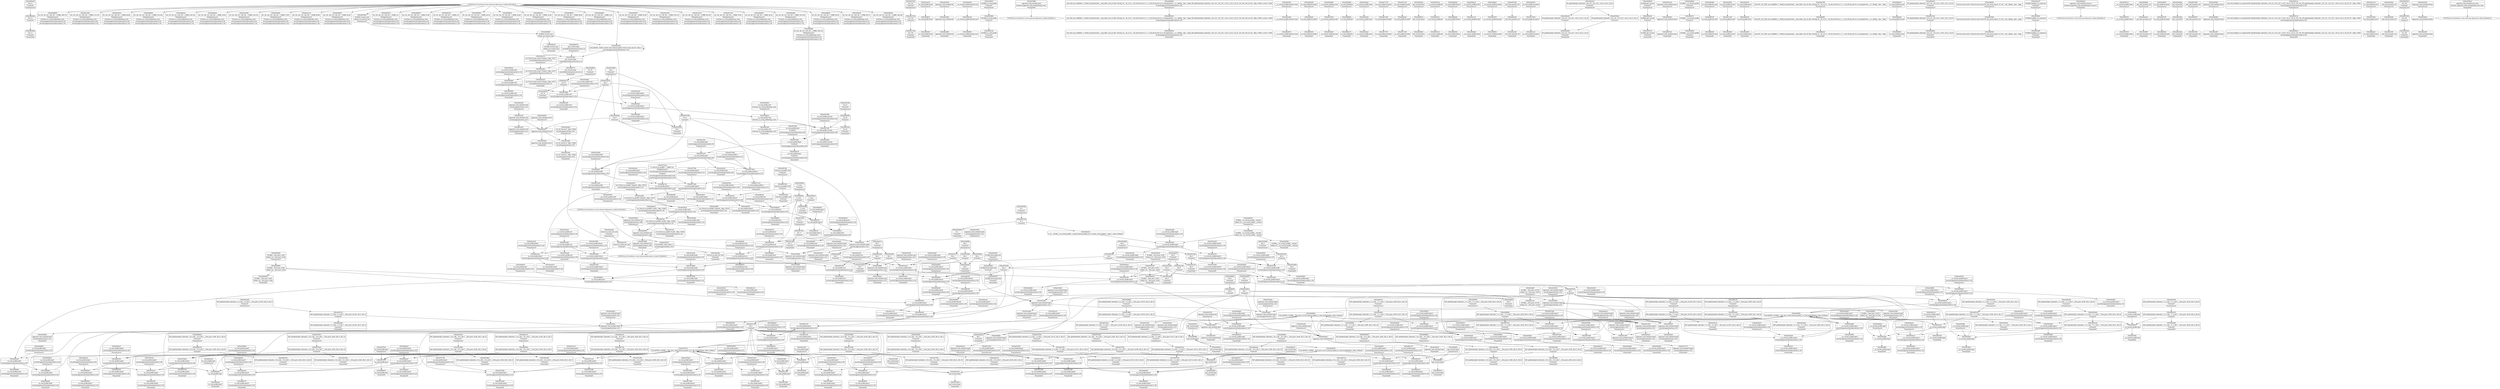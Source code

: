 digraph {
	CE0x4083b00 [shape=record,shape=Mrecord,label="{CE0x4083b00|i64_12|*Constant*|*SummSink*}"]
	CE0x4055500 [shape=record,shape=Mrecord,label="{CE0x4055500|i8_1|*Constant*|*SummSource*}"]
	CE0x4073eb0 [shape=record,shape=Mrecord,label="{CE0x4073eb0|aa_cred_profile:tmp24|security/apparmor/include/context.h,100}"]
	CE0x4055160 [shape=record,shape=Mrecord,label="{CE0x4055160|i8_1|*Constant*}"]
	CE0x4047280 [shape=record,shape=Mrecord,label="{CE0x4047280|i64*_getelementptr_inbounds_(_2_x_i64_,_2_x_i64_*___llvm_gcov_ctr112,_i64_0,_i64_0)|*Constant*|*SummSource*}"]
	CE0x4079ba0 [shape=record,shape=Mrecord,label="{CE0x4079ba0|aa_cred_profile:tmp33|security/apparmor/include/context.h,101|*SummSource*}"]
	CE0x402dc80 [shape=record,shape=Mrecord,label="{CE0x402dc80|apparmor_task_setrlimit:call|security/apparmor/lsm.c,609}"]
	CE0x4027430 [shape=record,shape=Mrecord,label="{CE0x4027430|i32_138|*Constant*|*SummSink*}"]
	CE0x406b880 [shape=record,shape=Mrecord,label="{CE0x406b880|GLOBAL:current_task|Global_var:current_task}"]
	CE0x4097030 [shape=record,shape=Mrecord,label="{CE0x4097030|aa_cred_profile:conv|security/apparmor/include/context.h,100}"]
	CE0x40489d0 [shape=record,shape=Mrecord,label="{CE0x40489d0|GLOBAL:__aa_current_profile.__warned|Global_var:__aa_current_profile.__warned|*SummSink*}"]
	CE0x4031b20 [shape=record,shape=Mrecord,label="{CE0x4031b20|__aa_current_profile:tobool1|security/apparmor/include/context.h,138|*SummSource*}"]
	CE0x407e410 [shape=record,shape=Mrecord,label="{CE0x407e410|aa_cred_profile:if.end|*SummSource*}"]
	CE0x4031600 [shape=record,shape=Mrecord,label="{CE0x4031600|apparmor_task_setrlimit:tmp10|security/apparmor/lsm.c,615|*SummSource*}"]
	CE0x40569a0 [shape=record,shape=Mrecord,label="{CE0x40569a0|__aa_current_profile:tmp20|security/apparmor/include/context.h,138|*SummSink*}"]
	CE0x404d3c0 [shape=record,shape=Mrecord,label="{CE0x404d3c0|__aa_current_profile:tmp5|security/apparmor/include/context.h,138|*SummSource*}"]
	CE0x40758c0 [shape=record,shape=Mrecord,label="{CE0x40758c0|aa_cred_profile:tmp27|security/apparmor/include/context.h,100|*SummSource*}"]
	CE0x402f540 [shape=record,shape=Mrecord,label="{CE0x402f540|apparmor_task_setrlimit:tmp6|security/apparmor/lsm.c,612}"]
	CE0x4023480 [shape=record,shape=Mrecord,label="{CE0x4023480|apparmor_task_setrlimit:bb}"]
	CE0x408c2a0 [shape=record,shape=Mrecord,label="{CE0x408c2a0|aa_cred_profile:tmp8|security/apparmor/include/context.h,100}"]
	CE0x40544d0 [shape=record,shape=Mrecord,label="{CE0x40544d0|i64*_getelementptr_inbounds_(_11_x_i64_,_11_x_i64_*___llvm_gcov_ctr58,_i64_0,_i64_8)|*Constant*|*SummSource*}"]
	CE0x4052a40 [shape=record,shape=Mrecord,label="{CE0x4052a40|__aa_current_profile:land.lhs.true}"]
	CE0x4089c40 [shape=record,shape=Mrecord,label="{CE0x4089c40|aa_cred_profile:tmp17|security/apparmor/include/context.h,100|*SummSink*}"]
	CE0x4045b80 [shape=record,shape=Mrecord,label="{CE0x4045b80|GLOBAL:aa_cred_profile|*Constant*}"]
	CE0x408a4b0 [shape=record,shape=Mrecord,label="{CE0x408a4b0|i64*_getelementptr_inbounds_(_16_x_i64_,_16_x_i64_*___llvm_gcov_ctr46,_i64_0,_i64_7)|*Constant*|*SummSink*}"]
	CE0x402e900 [shape=record,shape=Mrecord,label="{CE0x402e900|i64_1|*Constant*|*SummSource*}"]
	CE0x40a1e40 [shape=record,shape=Mrecord,label="{CE0x40a1e40|aa_cred_profile:tobool|security/apparmor/include/context.h,100}"]
	CE0x40789f0 [shape=record,shape=Mrecord,label="{CE0x40789f0|apparmor_task_setrlimit:task|Function::apparmor_task_setrlimit&Arg::task::|*SummSink*}"]
	CE0x40a2290 [shape=record,shape=Mrecord,label="{CE0x40a2290|%struct.aa_task_cxt*_null|*Constant*|*SummSource*}"]
	CE0x40780c0 [shape=record,shape=Mrecord,label="{CE0x40780c0|aa_cred_profile:tmp34|security/apparmor/include/context.h,101|*SummSink*}"]
	CE0x40744c0 [shape=record,shape=Mrecord,label="{CE0x40744c0|aa_cred_profile:tmp25|security/apparmor/include/context.h,100|*SummSource*}"]
	CE0x409bed0 [shape=record,shape=Mrecord,label="{CE0x409bed0|aa_cred_profile:tmp9|security/apparmor/include/context.h,100|*SummSink*}"]
	CE0x4058d60 [shape=record,shape=Mrecord,label="{CE0x4058d60|44:_i32,_48:_i16,_128:_i8*,_:_CMRE_168,176_|*MultipleSource*|Function::aa_cred_profile&Arg::cred::|security/apparmor/include/context.h,99|security/apparmor/include/context.h,138}"]
	CE0x4056870 [shape=record,shape=Mrecord,label="{CE0x4056870|__aa_current_profile:tmp20|security/apparmor/include/context.h,138|*SummSource*}"]
	CE0x4052020 [shape=record,shape=Mrecord,label="{CE0x4052020|i64_1|*Constant*}"]
	CE0x404d1b0 [shape=record,shape=Mrecord,label="{CE0x404d1b0|GLOBAL:__llvm_gcov_ctr58|Global_var:__llvm_gcov_ctr58|*SummSink*}"]
	CE0x408aba0 [shape=record,shape=Mrecord,label="{CE0x408aba0|aa_cred_profile:tmp18|security/apparmor/include/context.h,100|*SummSink*}"]
	CE0x4029a90 [shape=record,shape=Mrecord,label="{CE0x4029a90|i64*_getelementptr_inbounds_(_5_x_i64_,_5_x_i64_*___llvm_gcov_ctr105,_i64_0,_i64_3)|*Constant*|*SummSink*}"]
	CE0x405dc70 [shape=record,shape=Mrecord,label="{CE0x405dc70|_ret_%struct.task_struct*_%tmp4,_!dbg_!15471|./arch/x86/include/asm/current.h,14|*SummSource*}"]
	CE0x4085d10 [shape=record,shape=Mrecord,label="{CE0x4085d10|_call_void_asm_sideeffect_1:_09ud2_0A.pushsection___bug_table,_22a_22_0A2:_09.long_1b_-_2b,_$_0:c_-_2b_0A_09.word_$_1:c_,_0_0A_09.org_2b+$_2:c_0A.popsection_,_i,i,i,_dirflag_,_fpsr_,_flags_(i8*_getelementptr_inbounds_(_36_x_i8_,_36_x_i8_*_.str12,_i32_0,_i32_0),_i32_100,_i64_12)_#2,_!dbg_!15490,_!srcloc_!15493|security/apparmor/include/context.h,100}"]
	CE0x4073210 [shape=record,shape=Mrecord,label="{CE0x4073210|aa_cred_profile:tmp30|security/apparmor/include/context.h,100|*SummSource*}"]
	CE0x404cdd0 [shape=record,shape=Mrecord,label="{CE0x404cdd0|__aa_current_profile:land.lhs.true2}"]
	CE0x4070a70 [shape=record,shape=Mrecord,label="{CE0x4070a70|aa_cred_profile:tmp5|security/apparmor/include/context.h,99}"]
	CE0x4059630 [shape=record,shape=Mrecord,label="{CE0x4059630|aa_cred_profile:do.body6|*SummSink*}"]
	CE0x401fa00 [shape=record,shape=Mrecord,label="{CE0x401fa00|i64*_getelementptr_inbounds_(_11_x_i64_,_11_x_i64_*___llvm_gcov_ctr58,_i64_0,_i64_1)|*Constant*|*SummSource*}"]
	CE0x4051b60 [shape=record,shape=Mrecord,label="{CE0x4051b60|aa_cred_profile:tmp2|*SummSink*}"]
	CE0x4052960 [shape=record,shape=Mrecord,label="{CE0x4052960|__aa_current_profile:do.end|*SummSink*}"]
	CE0x40a2810 [shape=record,shape=Mrecord,label="{CE0x40a2810|aa_cred_profile:tobool|security/apparmor/include/context.h,100|*SummSink*}"]
	CE0x40a1890 [shape=record,shape=Mrecord,label="{CE0x40a1890|44:_i32,_48:_i16,_128:_i8*,_:_CMRE_112,120_|*MultipleSource*|Function::aa_cred_profile&Arg::cred::|security/apparmor/include/context.h,99|security/apparmor/include/context.h,138}"]
	CE0x408b330 [shape=record,shape=Mrecord,label="{CE0x408b330|i64*_getelementptr_inbounds_(_16_x_i64_,_16_x_i64_*___llvm_gcov_ctr46,_i64_0,_i64_8)|*Constant*}"]
	CE0x40563c0 [shape=record,shape=Mrecord,label="{CE0x40563c0|get_current:tmp2|*SummSink*}"]
	CE0x405c620 [shape=record,shape=Mrecord,label="{CE0x405c620|aa_cred_profile:tmp15|security/apparmor/include/context.h,100|*SummSink*}"]
	CE0x4026b60 [shape=record,shape=Mrecord,label="{CE0x4026b60|i64*_getelementptr_inbounds_(_5_x_i64_,_5_x_i64_*___llvm_gcov_ctr105,_i64_0,_i64_0)|*Constant*|*SummSource*}"]
	CE0x40455d0 [shape=record,shape=Mrecord,label="{CE0x40455d0|__aa_current_profile:tmp21|security/apparmor/include/context.h,138|*SummSink*}"]
	CE0x4098720 [shape=record,shape=Mrecord,label="{CE0x4098720|aa_cred_profile:tmp13}"]
	CE0x408d170 [shape=record,shape=Mrecord,label="{CE0x408d170|aa_cred_profile:bb|*SummSink*}"]
	CE0x4057300 [shape=record,shape=Mrecord,label="{CE0x4057300|aa_cred_profile:security|security/apparmor/include/context.h,99}"]
	CE0x4034ec0 [shape=record,shape=Mrecord,label="{CE0x4034ec0|__aa_current_profile:entry|*SummSink*}"]
	CE0x4052890 [shape=record,shape=Mrecord,label="{CE0x4052890|__aa_current_profile:do.end|*SummSource*}"]
	CE0x404adb0 [shape=record,shape=Mrecord,label="{CE0x404adb0|aa_cred_profile:expval|security/apparmor/include/context.h,100}"]
	CE0x401fe60 [shape=record,shape=Mrecord,label="{CE0x401fe60|apparmor_task_setrlimit:tmp3|security/apparmor/lsm.c,612|*SummSource*}"]
	CE0x402c000 [shape=record,shape=Mrecord,label="{CE0x402c000|_ret_i32_%error.0,_!dbg_!15482|security/apparmor/lsm.c,615|*SummSink*}"]
	CE0x402eba0 [shape=record,shape=Mrecord,label="{CE0x402eba0|i32_0|*Constant*}"]
	CE0x4071700 [shape=record,shape=Mrecord,label="{CE0x4071700|aa_cred_profile:do.body5|*SummSource*}"]
	CE0x409bb60 [shape=record,shape=Mrecord,label="{CE0x409bb60|aa_cred_profile:tmp9|security/apparmor/include/context.h,100}"]
	CE0x404e540 [shape=record,shape=Mrecord,label="{CE0x404e540|i64*_getelementptr_inbounds_(_11_x_i64_,_11_x_i64_*___llvm_gcov_ctr58,_i64_0,_i64_0)|*Constant*|*SummSource*}"]
	CE0x405f690 [shape=record,shape=Mrecord,label="{CE0x405f690|i64*_getelementptr_inbounds_(_11_x_i64_,_11_x_i64_*___llvm_gcov_ctr58,_i64_0,_i64_10)|*Constant*|*SummSink*}"]
	CE0x404d640 [shape=record,shape=Mrecord,label="{CE0x404d640|__aa_current_profile:tmp5|security/apparmor/include/context.h,138|*SummSink*}"]
	CE0x4030a70 [shape=record,shape=Mrecord,label="{CE0x4030a70|i64*_getelementptr_inbounds_(_5_x_i64_,_5_x_i64_*___llvm_gcov_ctr105,_i64_0,_i64_4)|*Constant*|*SummSink*}"]
	CE0x40575c0 [shape=record,shape=Mrecord,label="{CE0x40575c0|i64*_getelementptr_inbounds_(_11_x_i64_,_11_x_i64_*___llvm_gcov_ctr58,_i64_0,_i64_6)|*Constant*|*SummSink*}"]
	CE0x405e0e0 [shape=record,shape=Mrecord,label="{CE0x405e0e0|i64*_getelementptr_inbounds_(_11_x_i64_,_11_x_i64_*___llvm_gcov_ctr58,_i64_0,_i64_9)|*Constant*}"]
	CE0x405bf20 [shape=record,shape=Mrecord,label="{CE0x405bf20|__aa_current_profile:tmp20|security/apparmor/include/context.h,138}"]
	CE0x40703a0 [shape=record,shape=Mrecord,label="{CE0x40703a0|0:_%struct.aa_profile*,_:_CMRE_0,8_|*MultipleSource*|security/apparmor/include/context.h,99|*LoadInst*|security/apparmor/include/context.h,99|security/apparmor/include/context.h,100}"]
	CE0x40841e0 [shape=record,shape=Mrecord,label="{CE0x40841e0|aa_cred_profile:tmp22|security/apparmor/include/context.h,100|*SummSink*}"]
	CE0x403d1d0 [shape=record,shape=Mrecord,label="{CE0x403d1d0|GLOBAL:__llvm_gcov_ctr58|Global_var:__llvm_gcov_ctr58}"]
	CE0x4043ee0 [shape=record,shape=Mrecord,label="{CE0x4043ee0|i64*_getelementptr_inbounds_(_16_x_i64_,_16_x_i64_*___llvm_gcov_ctr46,_i64_0,_i64_0)|*Constant*|*SummSource*}"]
	CE0x4048310 [shape=record,shape=Mrecord,label="{CE0x4048310|__aa_current_profile:tmp7|security/apparmor/include/context.h,138|*SummSink*}"]
	CE0x402b550 [shape=record,shape=Mrecord,label="{CE0x402b550|COLLAPSED:_GCMRE___llvm_gcov_ctr112_internal_global_2_x_i64_zeroinitializer:_elem_0:default:}"]
	CE0x405c120 [shape=record,shape=Mrecord,label="{CE0x405c120|aa_cred_profile:tmp14|security/apparmor/include/context.h,100|*SummSink*}"]
	CE0x40326d0 [shape=record,shape=Mrecord,label="{CE0x40326d0|i64_4|*Constant*|*SummSink*}"]
	CE0x4096060 [shape=record,shape=Mrecord,label="{CE0x4096060|aa_cred_profile:bb|*SummSource*}"]
	CE0x408aac0 [shape=record,shape=Mrecord,label="{CE0x408aac0|aa_cred_profile:tmp18|security/apparmor/include/context.h,100}"]
	CE0x408c410 [shape=record,shape=Mrecord,label="{CE0x408c410|aa_cred_profile:tmp7|security/apparmor/include/context.h,100|*SummSink*}"]
	CE0x40453a0 [shape=record,shape=Mrecord,label="{CE0x40453a0|__aa_current_profile:call4|security/apparmor/include/context.h,138}"]
	CE0x4057a60 [shape=record,shape=Mrecord,label="{CE0x4057a60|__aa_current_profile:tmp13|security/apparmor/include/context.h,138}"]
	CE0x408cee0 [shape=record,shape=Mrecord,label="{CE0x408cee0|aa_cred_profile:do.end8}"]
	CE0x4058050 [shape=record,shape=Mrecord,label="{CE0x4058050|__aa_current_profile:tmp14|security/apparmor/include/context.h,138|*SummSink*}"]
	CE0x404cf00 [shape=record,shape=Mrecord,label="{CE0x404cf00|__aa_current_profile:land.lhs.true2|*SummSource*}"]
	CE0x4076a10 [shape=record,shape=Mrecord,label="{CE0x4076a10|aa_cred_profile:tmp29|security/apparmor/include/context.h,100}"]
	CE0x4032f30 [shape=record,shape=Mrecord,label="{CE0x4032f30|apparmor_task_setrlimit:mode|security/apparmor/lsm.c,612}"]
	CE0x405db60 [shape=record,shape=Mrecord,label="{CE0x405db60|get_current:entry|*SummSink*}"]
	CE0x409b800 [shape=record,shape=Mrecord,label="{CE0x409b800|aa_cred_profile:tmp8|security/apparmor/include/context.h,100|*SummSource*}"]
	CE0x4059210 [shape=record,shape=Mrecord,label="{CE0x4059210|__aa_current_profile:bb|*SummSink*}"]
	CE0x4043db0 [shape=record,shape=Mrecord,label="{CE0x4043db0|i64*_getelementptr_inbounds_(_16_x_i64_,_16_x_i64_*___llvm_gcov_ctr46,_i64_0,_i64_0)|*Constant*}"]
	CE0x406fa10 [shape=record,shape=Mrecord,label="{CE0x406fa10|aa_cred_profile:tmp11|security/apparmor/include/context.h,100|*SummSource*}"]
	CE0x4034e20 [shape=record,shape=Mrecord,label="{CE0x4034e20|__aa_current_profile:entry|*SummSource*}"]
	CE0x4083d80 [shape=record,shape=Mrecord,label="{CE0x4083d80|i64*_getelementptr_inbounds_(_16_x_i64_,_16_x_i64_*___llvm_gcov_ctr46,_i64_0,_i64_9)|*Constant*}"]
	CE0x408d540 [shape=record,shape=Mrecord,label="{CE0x408d540|aa_cred_profile:if.then|*SummSink*}"]
	CE0x4059010 [shape=record,shape=Mrecord,label="{CE0x4059010|__aa_current_profile:bb}"]
	CE0x4029d40 [shape=record,shape=Mrecord,label="{CE0x4029d40|apparmor_task_setrlimit:tmp2|security/apparmor/lsm.c,612|*SummSource*}"]
	CE0x402b2a0 [shape=record,shape=Mrecord,label="{CE0x402b2a0|__aa_current_profile:tmp2}"]
	CE0x4049490 [shape=record,shape=Mrecord,label="{CE0x4049490|__aa_current_profile:tmp11|security/apparmor/include/context.h,138|*SummSink*}"]
	CE0x407d920 [shape=record,shape=Mrecord,label="{CE0x407d920|aa_cred_profile:if.end|*SummSink*}"]
	CE0x4024720 [shape=record,shape=Mrecord,label="{CE0x4024720|apparmor_task_setrlimit:tmp|*SummSource*}"]
	CE0x40701e0 [shape=record,shape=Mrecord,label="{CE0x40701e0|aa_cred_profile:profile|security/apparmor/include/context.h,100|*SummSink*}"]
	CE0x402a880 [shape=record,shape=Mrecord,label="{CE0x402a880|apparmor_task_setrlimit:tmp3|security/apparmor/lsm.c,612|*SummSink*}"]
	CE0x404d4d0 [shape=record,shape=Mrecord,label="{CE0x404d4d0|__aa_current_profile:tmp6|security/apparmor/include/context.h,138}"]
	CE0x403ce40 [shape=record,shape=Mrecord,label="{CE0x403ce40|__aa_current_profile:tmp4|security/apparmor/include/context.h,138|*SummSource*}"]
	CE0x402cfc0 [shape=record,shape=Mrecord,label="{CE0x402cfc0|apparmor_task_setrlimit:error.0}"]
	CE0x402d1b0 [shape=record,shape=Mrecord,label="{CE0x402d1b0|apparmor_task_setrlimit:tmp7|security/apparmor/lsm.c,613}"]
	CE0x403cf10 [shape=record,shape=Mrecord,label="{CE0x403cf10|__aa_current_profile:tmp4|security/apparmor/include/context.h,138|*SummSink*}"]
	CE0x404c610 [shape=record,shape=Mrecord,label="{CE0x404c610|0:_i8,_:_GCMR___aa_current_profile.__warned_internal_global_i8_0,_section_.data.unlikely_,_align_1:_elem_0:default:}"]
	CE0x4096e70 [shape=record,shape=Mrecord,label="{CE0x4096e70|aa_cred_profile:lnot.ext|security/apparmor/include/context.h,100|*SummSink*}"]
	CE0x406c7a0 [shape=record,shape=Mrecord,label="{CE0x406c7a0|aa_cred_profile:tmp12|security/apparmor/include/context.h,100}"]
	CE0x4047eb0 [shape=record,shape=Mrecord,label="{CE0x4047eb0|get_current:tmp4|./arch/x86/include/asm/current.h,14}"]
	CE0x4059390 [shape=record,shape=Mrecord,label="{CE0x4059390|aa_cred_profile:do.body6|*SummSource*}"]
	CE0x404deb0 [shape=record,shape=Mrecord,label="{CE0x404deb0|__aa_current_profile:if.end|*SummSink*}"]
	CE0x40246b0 [shape=record,shape=Mrecord,label="{CE0x40246b0|apparmor_task_setrlimit:tmp}"]
	CE0x40968a0 [shape=record,shape=Mrecord,label="{CE0x40968a0|aa_cred_profile:lnot3|security/apparmor/include/context.h,100|*SummSink*}"]
	CE0x4084100 [shape=record,shape=Mrecord,label="{CE0x4084100|aa_cred_profile:tmp22|security/apparmor/include/context.h,100}"]
	CE0x40308d0 [shape=record,shape=Mrecord,label="{CE0x40308d0|i64*_getelementptr_inbounds_(_5_x_i64_,_5_x_i64_*___llvm_gcov_ctr105,_i64_0,_i64_4)|*Constant*|*SummSource*}"]
	CE0x40876c0 [shape=record,shape=Mrecord,label="{CE0x40876c0|i64*_getelementptr_inbounds_(_16_x_i64_,_16_x_i64_*___llvm_gcov_ctr46,_i64_0,_i64_9)|*Constant*|*SummSink*}"]
	CE0x40854c0 [shape=record,shape=Mrecord,label="{CE0x40854c0|aa_cred_profile:tmp20|security/apparmor/include/context.h,100|*SummSource*}"]
	CE0x4084df0 [shape=record,shape=Mrecord,label="{CE0x4084df0|i64*_getelementptr_inbounds_(_16_x_i64_,_16_x_i64_*___llvm_gcov_ctr46,_i64_0,_i64_10)|*Constant*|*SummSource*}"]
	CE0x405efd0 [shape=record,shape=Mrecord,label="{CE0x405efd0|i64*_getelementptr_inbounds_(_11_x_i64_,_11_x_i64_*___llvm_gcov_ctr58,_i64_0,_i64_10)|*Constant*}"]
	CE0x402f740 [shape=record,shape=Mrecord,label="{CE0x402f740|__aa_current_profile:do.body}"]
	CE0x405daa0 [shape=record,shape=Mrecord,label="{CE0x405daa0|get_current:entry|*SummSource*}"]
	CE0x408ae30 [shape=record,shape=Mrecord,label="{CE0x408ae30|aa_cred_profile:tmp19|security/apparmor/include/context.h,100}"]
	CE0x40502c0 [shape=record,shape=Mrecord,label="{CE0x40502c0|44:_i32,_48:_i16,_128:_i8*,_:_CMRE_80,88_|*MultipleSource*|Function::aa_cred_profile&Arg::cred::|security/apparmor/include/context.h,99|security/apparmor/include/context.h,138}"]
	CE0x4047620 [shape=record,shape=Mrecord,label="{CE0x4047620|_call_void_mcount()_#2|*SummSource*}"]
	CE0x4043b70 [shape=record,shape=Mrecord,label="{CE0x4043b70|aa_cred_profile:do.end10|*SummSource*}"]
	CE0x4086a30 [shape=record,shape=Mrecord,label="{CE0x4086a30|i8*_getelementptr_inbounds_(_36_x_i8_,_36_x_i8_*_.str12,_i32_0,_i32_0)|*Constant*}"]
	CE0x406c940 [shape=record,shape=Mrecord,label="{CE0x406c940|aa_cred_profile:tmp12|security/apparmor/include/context.h,100|*SummSource*}"]
	CE0x4024300 [shape=record,shape=Mrecord,label="{CE0x4024300|apparmor_task_setrlimit:bb|*SummSource*}"]
	CE0x4035520 [shape=record,shape=Mrecord,label="{CE0x4035520|i32_0|*Constant*|*SummSink*}"]
	CE0x408b970 [shape=record,shape=Mrecord,label="{CE0x408b970|aa_cred_profile:tmp|*SummSink*}"]
	CE0x4073280 [shape=record,shape=Mrecord,label="{CE0x4073280|aa_cred_profile:tmp30|security/apparmor/include/context.h,100|*SummSink*}"]
	CE0x4030590 [shape=record,shape=Mrecord,label="{CE0x4030590|apparmor_task_setrlimit:error.0|*SummSink*}"]
	CE0x4050b40 [shape=record,shape=Mrecord,label="{CE0x4050b40|__aa_current_profile:tmp11|security/apparmor/include/context.h,138}"]
	CE0x405cdc0 [shape=record,shape=Mrecord,label="{CE0x405cdc0|aa_cred_profile:tmp17|security/apparmor/include/context.h,100}"]
	CE0x40588e0 [shape=record,shape=Mrecord,label="{CE0x40588e0|44:_i32,_48:_i16,_128:_i8*,_:_CMRE_152,160_|*MultipleSource*|Function::aa_cred_profile&Arg::cred::|security/apparmor/include/context.h,99|security/apparmor/include/context.h,138}"]
	CE0x409a580 [shape=record,shape=Mrecord,label="{CE0x409a580|aa_cred_profile:security|security/apparmor/include/context.h,99|*SummSink*}"]
	CE0x4049610 [shape=record,shape=Mrecord,label="{CE0x4049610|__aa_current_profile:tmp12|security/apparmor/include/context.h,138}"]
	CE0x405d5d0 [shape=record,shape=Mrecord,label="{CE0x405d5d0|GLOBAL:get_current|*Constant*|*SummSource*}"]
	CE0x4051af0 [shape=record,shape=Mrecord,label="{CE0x4051af0|aa_cred_profile:tmp2|*SummSource*}"]
	CE0x408eb30 [shape=record,shape=Mrecord,label="{CE0x408eb30|44:_i32,_48:_i16,_128:_i8*,_:_CMRE_136,144_|*MultipleSource*|Function::aa_cred_profile&Arg::cred::|security/apparmor/include/context.h,99|security/apparmor/include/context.h,138}"]
	CE0x4048870 [shape=record,shape=Mrecord,label="{CE0x4048870|GLOBAL:__aa_current_profile.__warned|Global_var:__aa_current_profile.__warned|*SummSource*}"]
	CE0x404f9c0 [shape=record,shape=Mrecord,label="{CE0x404f9c0|aa_cred_profile:if.end}"]
	CE0x409b2a0 [shape=record,shape=Mrecord,label="{CE0x409b2a0|44:_i32,_48:_i16,_128:_i8*,_:_CMRE_36,40_|*MultipleSource*|Function::aa_cred_profile&Arg::cred::|security/apparmor/include/context.h,99|security/apparmor/include/context.h,138}"]
	CE0x4044770 [shape=record,shape=Mrecord,label="{CE0x4044770|i32_78|*Constant*}"]
	CE0x402e9e0 [shape=record,shape=Mrecord,label="{CE0x402e9e0|i64_1|*Constant*}"]
	CE0x4043cc0 [shape=record,shape=Mrecord,label="{CE0x4043cc0|aa_cred_profile:do.end10|*SummSink*}"]
	CE0x404ee10 [shape=record,shape=Mrecord,label="{CE0x404ee10|i64*_getelementptr_inbounds_(_16_x_i64_,_16_x_i64_*___llvm_gcov_ctr46,_i64_0,_i64_1)|*Constant*|*SummSink*}"]
	CE0x4047690 [shape=record,shape=Mrecord,label="{CE0x4047690|__aa_current_profile:tobool|security/apparmor/include/context.h,138}"]
	CE0x4045870 [shape=record,shape=Mrecord,label="{CE0x4045870|__aa_current_profile:call4|security/apparmor/include/context.h,138|*SummSource*}"]
	CE0x4096cf0 [shape=record,shape=Mrecord,label="{CE0x4096cf0|aa_cred_profile:lnot.ext|security/apparmor/include/context.h,100|*SummSource*}"]
	CE0x401fd20 [shape=record,shape=Mrecord,label="{CE0x401fd20|apparmor_task_setrlimit:tmp3|security/apparmor/lsm.c,612}"]
	CE0x406e460 [shape=record,shape=Mrecord,label="{CE0x406e460|aa_cred_profile:tmp10|security/apparmor/include/context.h,100|*SummSource*}"]
	CE0x40292c0 [shape=record,shape=Mrecord,label="{CE0x40292c0|apparmor_task_setrlimit:cmp|security/apparmor/lsm.c,612|*SummSink*}"]
	CE0x4031d20 [shape=record,shape=Mrecord,label="{CE0x4031d20|i64_5|*Constant*}"]
	CE0x40257e0 [shape=record,shape=Mrecord,label="{CE0x40257e0|apparmor_task_setrlimit:entry|*SummSink*}"]
	CE0x40759e0 [shape=record,shape=Mrecord,label="{CE0x40759e0|aa_cred_profile:tmp27|security/apparmor/include/context.h,100|*SummSink*}"]
	CE0x40a1990 [shape=record,shape=Mrecord,label="{CE0x40a1990|44:_i32,_48:_i16,_128:_i8*,_:_CMRE_144,152_|*MultipleSource*|Function::aa_cred_profile&Arg::cred::|security/apparmor/include/context.h,99|security/apparmor/include/context.h,138}"]
	CE0x404f050 [shape=record,shape=Mrecord,label="{CE0x404f050|aa_cred_profile:tmp2}"]
	CE0x402ccd0 [shape=record,shape=Mrecord,label="{CE0x402ccd0|apparmor_task_setrlimit:call1|security/apparmor/lsm.c,613}"]
	CE0x405d730 [shape=record,shape=Mrecord,label="{CE0x405d730|GLOBAL:get_current|*Constant*|*SummSink*}"]
	CE0x40413b0 [shape=record,shape=Mrecord,label="{CE0x40413b0|apparmor_task_setrlimit:tmp5|security/apparmor/lsm.c,612}"]
	CE0x403db20 [shape=record,shape=Mrecord,label="{CE0x403db20|GLOBAL:__aa_current_profile|*Constant*|*SummSource*}"]
	CE0x40585b0 [shape=record,shape=Mrecord,label="{CE0x40585b0|i1_true|*Constant*|*SummSource*}"]
	CE0x4021040 [shape=record,shape=Mrecord,label="{CE0x4021040|i64*_getelementptr_inbounds_(_5_x_i64_,_5_x_i64_*___llvm_gcov_ctr105,_i64_0,_i64_0)|*Constant*|*SummSink*}"]
	CE0x3fc7950 [shape=record,shape=Mrecord,label="{CE0x3fc7950|i32_11|*Constant*|*SummSource*}"]
	CE0x3fc7870 [shape=record,shape=Mrecord,label="{CE0x3fc7870|i32_11|*Constant*}"]
	CE0x4050550 [shape=record,shape=Mrecord,label="{CE0x4050550|__aa_current_profile:tmp9|security/apparmor/include/context.h,138|*SummSource*}"]
	CE0x4050080 [shape=record,shape=Mrecord,label="{CE0x4050080|44:_i32,_48:_i16,_128:_i8*,_:_CMRE_72,80_|*MultipleSource*|Function::aa_cred_profile&Arg::cred::|security/apparmor/include/context.h,99|security/apparmor/include/context.h,138}"]
	CE0x4053f80 [shape=record,shape=Mrecord,label="{CE0x4053f80|i1_true|*Constant*|*SummSink*}"]
	CE0x40479b0 [shape=record,shape=Mrecord,label="{CE0x40479b0|__aa_current_profile:tobool|security/apparmor/include/context.h,138|*SummSource*}"]
	CE0x4056ec0 [shape=record,shape=Mrecord,label="{CE0x4056ec0|__aa_current_profile:call3|security/apparmor/include/context.h,138|*SummSource*}"]
	CE0x4054980 [shape=record,shape=Mrecord,label="{CE0x4054980|__aa_current_profile:tmp15|security/apparmor/include/context.h,138|*SummSink*}"]
	CE0x4098ab0 [shape=record,shape=Mrecord,label="{CE0x4098ab0|aa_cred_profile:tmp13|*SummSource*}"]
	CE0x4051890 [shape=record,shape=Mrecord,label="{CE0x4051890|get_current:tmp1|*SummSource*}"]
	CE0x4032210 [shape=record,shape=Mrecord,label="{CE0x4032210|i64_5|*Constant*|*SummSink*}"]
	CE0x4073f20 [shape=record,shape=Mrecord,label="{CE0x4073f20|aa_cred_profile:tmp24|security/apparmor/include/context.h,100|*SummSource*}"]
	CE0x40472f0 [shape=record,shape=Mrecord,label="{CE0x40472f0|i64*_getelementptr_inbounds_(_2_x_i64_,_2_x_i64_*___llvm_gcov_ctr112,_i64_0,_i64_0)|*Constant*}"]
	CE0x40a1210 [shape=record,shape=Mrecord,label="{CE0x40a1210|44:_i32,_48:_i16,_128:_i8*,_:_CMRE_88,89_|*MultipleSource*|Function::aa_cred_profile&Arg::cred::|security/apparmor/include/context.h,99|security/apparmor/include/context.h,138}"]
	CE0x404d070 [shape=record,shape=Mrecord,label="{CE0x404d070|__aa_current_profile:land.lhs.true2|*SummSink*}"]
	CE0x4059920 [shape=record,shape=Mrecord,label="{CE0x4059920|get_current:tmp|*SummSink*}"]
	CE0x4054140 [shape=record,shape=Mrecord,label="{CE0x4054140|i64*_getelementptr_inbounds_(_11_x_i64_,_11_x_i64_*___llvm_gcov_ctr58,_i64_0,_i64_8)|*Constant*|*SummSink*}"]
	CE0x4073590 [shape=record,shape=Mrecord,label="{CE0x4073590|aa_cred_profile:tmp31|security/apparmor/include/context.h,100}"]
	CE0x4095c50 [shape=record,shape=Mrecord,label="{CE0x4095c50|aa_cred_profile:do.cond}"]
	CE0x409b420 [shape=record,shape=Mrecord,label="{CE0x409b420|44:_i32,_48:_i16,_128:_i8*,_:_CMRE_40,44_|*MultipleSource*|Function::aa_cred_profile&Arg::cred::|security/apparmor/include/context.h,99|security/apparmor/include/context.h,138}"]
	CE0x407db60 [shape=record,shape=Mrecord,label="{CE0x407db60|aa_cred_profile:tmp6|security/apparmor/include/context.h,100}"]
	CE0x405e2b0 [shape=record,shape=Mrecord,label="{CE0x405e2b0|i64*_getelementptr_inbounds_(_11_x_i64_,_11_x_i64_*___llvm_gcov_ctr58,_i64_0,_i64_9)|*Constant*|*SummSink*}"]
	CE0x403d680 [shape=record,shape=Mrecord,label="{CE0x403d680|aa_cred_profile:do.end|*SummSink*}"]
	CE0x408bc60 [shape=record,shape=Mrecord,label="{CE0x408bc60|aa_cred_profile:do.cond|*SummSink*}"]
	CE0x406df80 [shape=record,shape=Mrecord,label="{CE0x406df80|i64*_getelementptr_inbounds_(_16_x_i64_,_16_x_i64_*___llvm_gcov_ctr46,_i64_0,_i64_4)|*Constant*|*SummSink*}"]
	CE0x4044c80 [shape=record,shape=Mrecord,label="{CE0x4044c80|__aa_current_profile:cred|security/apparmor/include/context.h,138|*SummSink*}"]
	CE0x40715d0 [shape=record,shape=Mrecord,label="{CE0x40715d0|aa_cred_profile:do.body5}"]
	CE0x4097d30 [shape=record,shape=Mrecord,label="{CE0x4097d30|%struct.aa_profile*_null|*Constant*}"]
	CE0x40425c0 [shape=record,shape=Mrecord,label="{CE0x40425c0|aa_cred_profile:entry|*SummSource*}"]
	CE0x404a9c0 [shape=record,shape=Mrecord,label="{CE0x404a9c0|aa_cred_profile:conv|security/apparmor/include/context.h,100|*SummSink*}"]
	CE0x4035990 [shape=record,shape=Mrecord,label="{CE0x4035990|apparmor_task_setrlimit:call|security/apparmor/lsm.c,609|*SummSink*}"]
	CE0x404c680 [shape=record,shape=Mrecord,label="{CE0x404c680|__aa_current_profile:tmp8|security/apparmor/include/context.h,138|*SummSource*}"]
	CE0x4077890 [shape=record,shape=Mrecord,label="{CE0x4077890|aa_cred_profile:profile11|security/apparmor/include/context.h,101|*SummSource*}"]
	CE0x4087360 [shape=record,shape=Mrecord,label="{CE0x4087360|void_(i8*,_i32,_i64)*_asm_sideeffect_1:_09ud2_0A.pushsection___bug_table,_22a_22_0A2:_09.long_1b_-_2b,_$_0:c_-_2b_0A_09.word_$_1:c_,_0_0A_09.org_2b+$_2:c_0A.popsection_,_i,i,i,_dirflag_,_fpsr_,_flags_|*SummSource*}"]
	CE0x4034d20 [shape=record,shape=Mrecord,label="{CE0x4034d20|i64_3|*Constant*|*SummSink*}"]
	CE0x406e4d0 [shape=record,shape=Mrecord,label="{CE0x406e4d0|aa_cred_profile:tmp10|security/apparmor/include/context.h,100|*SummSink*}"]
	CE0x4048e10 [shape=record,shape=Mrecord,label="{CE0x4048e10|__aa_current_profile:if.end|*SummSource*}"]
	CE0x408bd20 [shape=record,shape=Mrecord,label="{CE0x408bd20|aa_cred_profile:lor.end}"]
	CE0x4054460 [shape=record,shape=Mrecord,label="{CE0x4054460|i64*_getelementptr_inbounds_(_11_x_i64_,_11_x_i64_*___llvm_gcov_ctr58,_i64_0,_i64_8)|*Constant*}"]
	CE0x40274a0 [shape=record,shape=Mrecord,label="{CE0x40274a0|i8*_getelementptr_inbounds_(_45_x_i8_,_45_x_i8_*_.str14,_i32_0,_i32_0)|*Constant*}"]
	CE0x409bd50 [shape=record,shape=Mrecord,label="{CE0x409bd50|aa_cred_profile:tmp9|security/apparmor/include/context.h,100|*SummSource*}"]
	CE0x4049100 [shape=record,shape=Mrecord,label="{CE0x4049100|__aa_current_profile:tmp10|security/apparmor/include/context.h,138|*SummSink*}"]
	CE0x408de50 [shape=record,shape=Mrecord,label="{CE0x408de50|aa_cred_profile:tmp7|security/apparmor/include/context.h,100|*SummSource*}"]
	CE0x404c0e0 [shape=record,shape=Mrecord,label="{CE0x404c0e0|aa_cred_profile:tmp15|security/apparmor/include/context.h,100}"]
	CE0x402ce50 [shape=record,shape=Mrecord,label="{CE0x402ce50|apparmor_task_setrlimit:call1|security/apparmor/lsm.c,613|*SummSink*}"]
	CE0x4072dd0 [shape=record,shape=Mrecord,label="{CE0x4072dd0|i64*_getelementptr_inbounds_(_16_x_i64_,_16_x_i64_*___llvm_gcov_ctr46,_i64_0,_i64_14)|*Constant*|*SummSink*}"]
	CE0x4071390 [shape=record,shape=Mrecord,label="{CE0x4071390|aa_cred_profile:do.end8|*SummSink*}"]
	CE0x40535d0 [shape=record,shape=Mrecord,label="{CE0x40535d0|%struct.task_struct*_(%struct.task_struct**)*_asm_movq_%gs:$_1:P_,$0_,_r,im,_dirflag_,_fpsr_,_flags_}"]
	CE0x3fc78e0 [shape=record,shape=Mrecord,label="{CE0x3fc78e0|i32_11|*Constant*|*SummSink*}"]
	CE0x4033350 [shape=record,shape=Mrecord,label="{CE0x4033350|apparmor_task_setrlimit:tmp4|security/apparmor/lsm.c,612|*SummSink*}"]
	CE0x405fab0 [shape=record,shape=Mrecord,label="{CE0x405fab0|__aa_current_profile:tmp19|security/apparmor/include/context.h,138}"]
	CE0x4087a60 [shape=record,shape=Mrecord,label="{CE0x4087a60|aa_cred_profile:tmp14|security/apparmor/include/context.h,100}"]
	CE0x405e150 [shape=record,shape=Mrecord,label="{CE0x405e150|i64*_getelementptr_inbounds_(_11_x_i64_,_11_x_i64_*___llvm_gcov_ctr58,_i64_0,_i64_9)|*Constant*|*SummSource*}"]
	CE0x405d910 [shape=record,shape=Mrecord,label="{CE0x405d910|get_current:entry}"]
	CE0x40745e0 [shape=record,shape=Mrecord,label="{CE0x40745e0|aa_cred_profile:tmp25|security/apparmor/include/context.h,100|*SummSink*}"]
	CE0x40531f0 [shape=record,shape=Mrecord,label="{CE0x40531f0|i64*_getelementptr_inbounds_(_11_x_i64_,_11_x_i64_*___llvm_gcov_ctr58,_i64_0,_i64_1)|*Constant*}"]
	CE0x40450c0 [shape=record,shape=Mrecord,label="{CE0x40450c0|__aa_current_profile:tmp21|security/apparmor/include/context.h,138}"]
	CE0x4044a60 [shape=record,shape=Mrecord,label="{CE0x4044a60|COLLAPSED:_GCRE_current_task_external_global_%struct.task_struct*:_elem_0::|security/apparmor/include/context.h,138}"]
	CE0x405a270 [shape=record,shape=Mrecord,label="{CE0x405a270|GLOBAL:lockdep_rcu_suspicious|*Constant*|*SummSource*}"]
	CE0x4059140 [shape=record,shape=Mrecord,label="{CE0x4059140|__aa_current_profile:bb|*SummSource*}"]
	CE0x4049bb0 [shape=record,shape=Mrecord,label="{CE0x4049bb0|i64*_getelementptr_inbounds_(_11_x_i64_,_11_x_i64_*___llvm_gcov_ctr58,_i64_0,_i64_6)|*Constant*}"]
	CE0x408ab30 [shape=record,shape=Mrecord,label="{CE0x408ab30|aa_cred_profile:tmp18|security/apparmor/include/context.h,100|*SummSource*}"]
	CE0x408e090 [shape=record,shape=Mrecord,label="{CE0x408e090|i32_22|*Constant*}"]
	CE0x408d900 [shape=record,shape=Mrecord,label="{CE0x408d900|GLOBAL:__llvm_gcov_ctr46|Global_var:__llvm_gcov_ctr46}"]
	CE0x4096220 [shape=record,shape=Mrecord,label="{CE0x4096220|aa_cred_profile:lnot2|security/apparmor/include/context.h,100|*SummSource*}"]
	CE0x405ee10 [shape=record,shape=Mrecord,label="{CE0x405ee10|__aa_current_profile:tmp18|security/apparmor/include/context.h,138|*SummSink*}"]
	CE0x4044890 [shape=record,shape=Mrecord,label="{CE0x4044890|i32_78|*Constant*|*SummSource*}"]
	CE0x405c7e0 [shape=record,shape=Mrecord,label="{CE0x405c7e0|aa_cred_profile:tmp16|security/apparmor/include/context.h,100}"]
	CE0x40985a0 [shape=record,shape=Mrecord,label="{CE0x40985a0|aa_cred_profile:lnot|security/apparmor/include/context.h,100|*SummSource*}"]
	CE0x4085130 [shape=record,shape=Mrecord,label="{CE0x4085130|i64*_getelementptr_inbounds_(_16_x_i64_,_16_x_i64_*___llvm_gcov_ctr46,_i64_0,_i64_10)|*Constant*|*SummSink*}"]
	CE0x40731a0 [shape=record,shape=Mrecord,label="{CE0x40731a0|aa_cred_profile:tmp30|security/apparmor/include/context.h,100}"]
	CE0x4028250 [shape=record,shape=Mrecord,label="{CE0x4028250|i64_1|*Constant*|*SummSink*}"]
	"CONST[source:0(mediator),value:2(dynamic)][purpose:{object}][SnkIdx:2]"
	CE0x4086f60 [shape=record,shape=Mrecord,label="{CE0x4086f60|void_(i8*,_i32,_i64)*_asm_sideeffect_1:_09ud2_0A.pushsection___bug_table,_22a_22_0A2:_09.long_1b_-_2b,_$_0:c_-_2b_0A_09.word_$_1:c_,_0_0A_09.org_2b+$_2:c_0A.popsection_,_i,i,i,_dirflag_,_fpsr_,_flags_}"]
	CE0x4030ce0 [shape=record,shape=Mrecord,label="{CE0x4030ce0|apparmor_task_setrlimit:tmp9|security/apparmor/lsm.c,615}"]
	CE0x404bf20 [shape=record,shape=Mrecord,label="{CE0x404bf20|i64_6|*Constant*|*SummSink*}"]
	CE0x406b700 [shape=record,shape=Mrecord,label="{CE0x406b700|get_current:tmp4|./arch/x86/include/asm/current.h,14|*SummSource*}"]
	CE0x409a510 [shape=record,shape=Mrecord,label="{CE0x409a510|44:_i32,_48:_i16,_128:_i8*,_:_CMRE_0,4_|*MultipleSource*|Function::aa_cred_profile&Arg::cred::|security/apparmor/include/context.h,99|security/apparmor/include/context.h,138}"]
	CE0x403d330 [shape=record,shape=Mrecord,label="{CE0x403d330|GLOBAL:__llvm_gcov_ctr58|Global_var:__llvm_gcov_ctr58|*SummSource*}"]
	CE0x4051540 [shape=record,shape=Mrecord,label="{CE0x4051540|i64*_getelementptr_inbounds_(_2_x_i64_,_2_x_i64_*___llvm_gcov_ctr112,_i64_0,_i64_1)|*Constant*|*SummSink*}"]
	CE0x408a170 [shape=record,shape=Mrecord,label="{CE0x408a170|i64*_getelementptr_inbounds_(_16_x_i64_,_16_x_i64_*___llvm_gcov_ctr46,_i64_0,_i64_7)|*Constant*|*SummSource*}"]
	CE0x402c9c0 [shape=record,shape=Mrecord,label="{CE0x402c9c0|apparmor_task_setrlimit:tmp8|security/apparmor/lsm.c,613|*SummSink*}"]
	CE0x403c8f0 [shape=record,shape=Mrecord,label="{CE0x403c8f0|i64_3|*Constant*}"]
	CE0x406cb80 [shape=record,shape=Mrecord,label="{CE0x406cb80|aa_cred_profile:tmp12|security/apparmor/include/context.h,100|*SummSink*}"]
	CE0x4034730 [shape=record,shape=Mrecord,label="{CE0x4034730|i64*_getelementptr_inbounds_(_5_x_i64_,_5_x_i64_*___llvm_gcov_ctr105,_i64_0,_i64_3)|*Constant*}"]
	CE0x4058210 [shape=record,shape=Mrecord,label="{CE0x4058210|i1_true|*Constant*}"]
	CE0x406d810 [shape=record,shape=Mrecord,label="{CE0x406d810|44:_i32,_48:_i16,_128:_i8*,_:_CMRE_24,28_|*MultipleSource*|Function::aa_cred_profile&Arg::cred::|security/apparmor/include/context.h,99|security/apparmor/include/context.h,138}"]
	CE0x407e170 [shape=record,shape=Mrecord,label="{CE0x407e170|i64_2|*Constant*}"]
	CE0x40332e0 [shape=record,shape=Mrecord,label="{CE0x40332e0|apparmor_task_setrlimit:tmp4|security/apparmor/lsm.c,612|*SummSource*}"]
	CE0x405c4a0 [shape=record,shape=Mrecord,label="{CE0x405c4a0|aa_cred_profile:tmp15|security/apparmor/include/context.h,100|*SummSource*}"]
	CE0x4042820 [shape=record,shape=Mrecord,label="{CE0x4042820|aa_cred_profile:cred|Function::aa_cred_profile&Arg::cred::|*SummSource*}"]
	CE0x4076620 [shape=record,shape=Mrecord,label="{CE0x4076620|aa_cred_profile:tmp28|security/apparmor/include/context.h,100}"]
	CE0x4096290 [shape=record,shape=Mrecord,label="{CE0x4096290|aa_cred_profile:lnot2|security/apparmor/include/context.h,100|*SummSink*}"]
	CE0x4059750 [shape=record,shape=Mrecord,label="{CE0x4059750|__aa_current_profile:if.then}"]
	CE0x40738a0 [shape=record,shape=Mrecord,label="{CE0x40738a0|aa_cred_profile:tmp31|security/apparmor/include/context.h,100|*SummSink*}"]
	CE0x4079a80 [shape=record,shape=Mrecord,label="{CE0x4079a80|aa_cred_profile:tmp33|security/apparmor/include/context.h,101}"]
	CE0x4034520 [shape=record,shape=Mrecord,label="{CE0x4034520|apparmor_task_setrlimit:tmp6|security/apparmor/lsm.c,612|*SummSource*}"]
	CE0x4096720 [shape=record,shape=Mrecord,label="{CE0x4096720|aa_cred_profile:lnot3|security/apparmor/include/context.h,100|*SummSource*}"]
	CE0x408b6a0 [shape=record,shape=Mrecord,label="{CE0x408b6a0|i64*_getelementptr_inbounds_(_16_x_i64_,_16_x_i64_*___llvm_gcov_ctr46,_i64_0,_i64_8)|*Constant*|*SummSource*}"]
	CE0x4051760 [shape=record,shape=Mrecord,label="{CE0x4051760|i64_1|*Constant*}"]
	CE0x402b7e0 [shape=record,shape=Mrecord,label="{CE0x402b7e0|44:_i32,_48:_i16,_128:_i8*,_:_CMRE_4,8_|*MultipleSource*|Function::aa_cred_profile&Arg::cred::|security/apparmor/include/context.h,99|security/apparmor/include/context.h,138}"]
	CE0x402d220 [shape=record,shape=Mrecord,label="{CE0x402d220|apparmor_task_setrlimit:tmp7|security/apparmor/lsm.c,613|*SummSource*}"]
	CE0x406d990 [shape=record,shape=Mrecord,label="{CE0x406d990|44:_i32,_48:_i16,_128:_i8*,_:_CMRE_28,32_|*MultipleSource*|Function::aa_cred_profile&Arg::cred::|security/apparmor/include/context.h,99|security/apparmor/include/context.h,138}"]
	CE0x4028bb0 [shape=record,shape=Mrecord,label="{CE0x4028bb0|COLLAPSED:_GCMRE___llvm_gcov_ctr105_internal_global_5_x_i64_zeroinitializer:_elem_0:default:}"]
	CE0x404af30 [shape=record,shape=Mrecord,label="{CE0x404af30|GLOBAL:llvm.expect.i64|*Constant*|*SummSource*}"]
	CE0x4085530 [shape=record,shape=Mrecord,label="{CE0x4085530|aa_cred_profile:tmp20|security/apparmor/include/context.h,100|*SummSink*}"]
	CE0x403d960 [shape=record,shape=Mrecord,label="{CE0x403d960|apparmor_task_setrlimit:cmp|security/apparmor/lsm.c,612}"]
	CE0x402a7b0 [shape=record,shape=Mrecord,label="{CE0x402a7b0|i64_0|*Constant*}"]
	CE0x402edc0 [shape=record,shape=Mrecord,label="{CE0x402edc0|_call_void_mcount()_#2}"]
	CE0x405ea80 [shape=record,shape=Mrecord,label="{CE0x405ea80|__aa_current_profile:tmp18|security/apparmor/include/context.h,138}"]
	CE0x409b5a0 [shape=record,shape=Mrecord,label="{CE0x409b5a0|44:_i32,_48:_i16,_128:_i8*,_:_CMRE_44,48_|*MultipleSource*|Function::aa_cred_profile&Arg::cred::|security/apparmor/include/context.h,99|security/apparmor/include/context.h,138}"]
	CE0x40839e0 [shape=record,shape=Mrecord,label="{CE0x40839e0|i64_12|*Constant*}"]
	CE0x40449f0 [shape=record,shape=Mrecord,label="{CE0x40449f0|__aa_current_profile:cred|security/apparmor/include/context.h,138}"]
	CE0x4054ea0 [shape=record,shape=Mrecord,label="{CE0x4054ea0|__aa_current_profile:tmp16|security/apparmor/include/context.h,138|*SummSource*}"]
	CE0x403d740 [shape=record,shape=Mrecord,label="{CE0x403d740|aa_cred_profile:do.body}"]
	CE0x4051d90 [shape=record,shape=Mrecord,label="{CE0x4051d90|aa_cred_profile:tmp3|*SummSink*}"]
	CE0x402f3a0 [shape=record,shape=Mrecord,label="{CE0x402f3a0|apparmor_task_setrlimit:tmp5|security/apparmor/lsm.c,612|*SummSink*}"]
	CE0x405bb60 [shape=record,shape=Mrecord,label="{CE0x405bb60|i8*_getelementptr_inbounds_(_45_x_i8_,_45_x_i8_*_.str14,_i32_0,_i32_0)|*Constant*|*SummSink*}"]
	CE0x40434b0 [shape=record,shape=Mrecord,label="{CE0x40434b0|get_current:bb|*SummSource*}"]
	CE0x409b120 [shape=record,shape=Mrecord,label="{CE0x409b120|44:_i32,_48:_i16,_128:_i8*,_:_CMRE_32,36_|*MultipleSource*|Function::aa_cred_profile&Arg::cred::|security/apparmor/include/context.h,99|security/apparmor/include/context.h,138}"]
	CE0x404f590 [shape=record,shape=Mrecord,label="{CE0x404f590|COLLAPSED:_GCMRE___llvm_gcov_ctr58_internal_global_11_x_i64_zeroinitializer:_elem_0:default:}"]
	CE0x404f420 [shape=record,shape=Mrecord,label="{CE0x404f420|aa_cred_profile:do.body6}"]
	CE0x405ed10 [shape=record,shape=Mrecord,label="{CE0x405ed10|__aa_current_profile:tmp18|security/apparmor/include/context.h,138|*SummSource*}"]
	CE0x405e8b0 [shape=record,shape=Mrecord,label="{CE0x405e8b0|__aa_current_profile:tmp17|security/apparmor/include/context.h,138}"]
	CE0x4085b50 [shape=record,shape=Mrecord,label="{CE0x4085b50|aa_cred_profile:tmp21|security/apparmor/include/context.h,100|*SummSink*}"]
	CE0x4047d20 [shape=record,shape=Mrecord,label="{CE0x4047d20|_call_void_mcount()_#2|*SummSource*}"]
	CE0x404e470 [shape=record,shape=Mrecord,label="{CE0x404e470|i64*_getelementptr_inbounds_(_11_x_i64_,_11_x_i64_*___llvm_gcov_ctr58,_i64_0,_i64_0)|*Constant*}"]
	CE0x403cac0 [shape=record,shape=Mrecord,label="{CE0x403cac0|__aa_current_profile:tmp4|security/apparmor/include/context.h,138}"]
	CE0x402dae0 [shape=record,shape=Mrecord,label="{CE0x402dae0|i64_2|*Constant*|*SummSink*}"]
	CE0x4075f10 [shape=record,shape=Mrecord,label="{CE0x4075f10|i64*_getelementptr_inbounds_(_16_x_i64_,_16_x_i64_*___llvm_gcov_ctr46,_i64_0,_i64_13)|*Constant*|*SummSource*}"]
	CE0x4071450 [shape=record,shape=Mrecord,label="{CE0x4071450|aa_cred_profile:do.end}"]
	CE0x4077480 [shape=record,shape=Mrecord,label="{CE0x4077480|aa_cred_profile:tmp33|security/apparmor/include/context.h,101|*SummSink*}"]
	CE0x4045fc0 [shape=record,shape=Mrecord,label="{CE0x4045fc0|GLOBAL:aa_cred_profile|*Constant*|*SummSource*}"]
	CE0x402e5f0 [shape=record,shape=Mrecord,label="{CE0x402e5f0|apparmor_task_setrlimit:if.end|*SummSink*}"]
	CE0x406f590 [shape=record,shape=Mrecord,label="{CE0x406f590|44:_i32,_48:_i16,_128:_i8*,_:_CMRE_56,64_|*MultipleSource*|Function::aa_cred_profile&Arg::cred::|security/apparmor/include/context.h,99|security/apparmor/include/context.h,138}"]
	CE0x4049330 [shape=record,shape=Mrecord,label="{CE0x4049330|__aa_current_profile:tmp11|security/apparmor/include/context.h,138|*SummSource*}"]
	CE0x4057f50 [shape=record,shape=Mrecord,label="{CE0x4057f50|__aa_current_profile:tmp14|security/apparmor/include/context.h,138|*SummSource*}"]
	CE0x407e2f0 [shape=record,shape=Mrecord,label="{CE0x407e2f0|aa_cred_profile:tmp6|security/apparmor/include/context.h,100|*SummSource*}"]
	CE0x402b8b0 [shape=record,shape=Mrecord,label="{CE0x402b8b0|44:_i32,_48:_i16,_128:_i8*,_:_CMRE_8,16_|*MultipleSource*|Function::aa_cred_profile&Arg::cred::|security/apparmor/include/context.h,99|security/apparmor/include/context.h,138}"]
	CE0x403d5c0 [shape=record,shape=Mrecord,label="{CE0x403d5c0|aa_cred_profile:do.end|*SummSource*}"]
	CE0x4095b40 [shape=record,shape=Mrecord,label="{CE0x4095b40|aa_cred_profile:do.body|*SummSink*}"]
	CE0x40327d0 [shape=record,shape=Mrecord,label="{CE0x40327d0|__aa_current_profile:tmp9|security/apparmor/include/context.h,138}"]
	CE0x4085840 [shape=record,shape=Mrecord,label="{CE0x4085840|aa_cred_profile:tmp21|security/apparmor/include/context.h,100}"]
	"CONST[source:0(mediator),value:2(dynamic)][purpose:{subject}][SnkIdx:0]"
	"CONST[source:2(external),value:2(dynamic)][purpose:{subject}][SrcIdx:5]"
	CE0x404e0a0 [shape=record,shape=Mrecord,label="{CE0x404e0a0|_call_void_mcount()_#2}"]
	CE0x4057d50 [shape=record,shape=Mrecord,label="{CE0x4057d50|__aa_current_profile:tmp14|security/apparmor/include/context.h,138}"]
	CE0x402ba30 [shape=record,shape=Mrecord,label="{CE0x402ba30|aa_cred_profile:tmp4|*LoadInst*|security/apparmor/include/context.h,99|*SummSink*}"]
	CE0x402cd40 [shape=record,shape=Mrecord,label="{CE0x402cd40|apparmor_task_setrlimit:call1|security/apparmor/lsm.c,613|*SummSource*}"]
	CE0x4047df0 [shape=record,shape=Mrecord,label="{CE0x4047df0|_call_void_mcount()_#2|*SummSink*}"]
	CE0x4043440 [shape=record,shape=Mrecord,label="{CE0x4043440|get_current:bb|*SummSink*}"]
	CE0x408bf40 [shape=record,shape=Mrecord,label="{CE0x408bf40|aa_cred_profile:lor.end|*SummSink*}"]
	CE0x402f080 [shape=record,shape=Mrecord,label="{CE0x402f080|_call_void_mcount()_#2|*SummSource*}"]
	CE0x4051d20 [shape=record,shape=Mrecord,label="{CE0x4051d20|aa_cred_profile:tmp3|*SummSource*}"]
	CE0x408cac0 [shape=record,shape=Mrecord,label="{CE0x408cac0|i64*_getelementptr_inbounds_(_16_x_i64_,_16_x_i64_*___llvm_gcov_ctr46,_i64_0,_i64_14)|*Constant*|*SummSource*}"]
	CE0x403c960 [shape=record,shape=Mrecord,label="{CE0x403c960|i64_2|*Constant*}"]
	CE0x408be50 [shape=record,shape=Mrecord,label="{CE0x408be50|aa_cred_profile:lor.end|*SummSource*}"]
	CE0x406e9c0 [shape=record,shape=Mrecord,label="{CE0x406e9c0|aa_cred_profile:tmp1}"]
	CE0x4085a30 [shape=record,shape=Mrecord,label="{CE0x4085a30|aa_cred_profile:tmp21|security/apparmor/include/context.h,100|*SummSource*}"]
	CE0x406e3f0 [shape=record,shape=Mrecord,label="{CE0x406e3f0|aa_cred_profile:tmp10|security/apparmor/include/context.h,100}"]
	CE0x4034590 [shape=record,shape=Mrecord,label="{CE0x4034590|apparmor_task_setrlimit:tmp6|security/apparmor/lsm.c,612|*SummSink*}"]
	CE0x403dc00 [shape=record,shape=Mrecord,label="{CE0x403dc00|__aa_current_profile:entry}"]
	CE0x4077a10 [shape=record,shape=Mrecord,label="{CE0x4077a10|aa_cred_profile:profile11|security/apparmor/include/context.h,101|*SummSink*}"]
	CE0x404b550 [shape=record,shape=Mrecord,label="{CE0x404b550|aa_cred_profile:tobool4|security/apparmor/include/context.h,100|*SummSource*}"]
	CE0x4020820 [shape=record,shape=Mrecord,label="{CE0x4020820|apparmor_task_setrlimit:entry}"]
	CE0x4046140 [shape=record,shape=Mrecord,label="{CE0x4046140|GLOBAL:aa_cred_profile|*Constant*|*SummSink*}"]
	CE0x406fcf0 [shape=record,shape=Mrecord,label="{CE0x406fcf0|aa_cred_profile:profile|security/apparmor/include/context.h,100}"]
	CE0x408e8f0 [shape=record,shape=Mrecord,label="{CE0x408e8f0|44:_i32,_48:_i16,_128:_i8*,_:_CMRE_128,136_|*MultipleSource*|Function::aa_cred_profile&Arg::cred::|security/apparmor/include/context.h,99|security/apparmor/include/context.h,138}"]
	CE0x4032df0 [shape=record,shape=Mrecord,label="{CE0x4032df0|_ret_i32_%error.0,_!dbg_!15482|security/apparmor/lsm.c,615}"]
	CE0x4070060 [shape=record,shape=Mrecord,label="{CE0x4070060|aa_cred_profile:profile|security/apparmor/include/context.h,100|*SummSource*}"]
	CE0x4055ca0 [shape=record,shape=Mrecord,label="{CE0x4055ca0|_call_void_lockdep_rcu_suspicious(i8*_getelementptr_inbounds_(_36_x_i8_,_36_x_i8_*_.str12,_i32_0,_i32_0),_i32_138,_i8*_getelementptr_inbounds_(_45_x_i8_,_45_x_i8_*_.str14,_i32_0,_i32_0))_#7,_!dbg_!15483|security/apparmor/include/context.h,138|*SummSource*}"]
	CE0x4077bd0 [shape=record,shape=Mrecord,label="{CE0x4077bd0|aa_cred_profile:tmp34|security/apparmor/include/context.h,101}"]
	CE0x405fb20 [shape=record,shape=Mrecord,label="{CE0x405fb20|__aa_current_profile:tmp19|security/apparmor/include/context.h,138|*SummSource*}"]
	CE0x406f350 [shape=record,shape=Mrecord,label="{CE0x406f350|44:_i32,_48:_i16,_128:_i8*,_:_CMRE_52,56_|*MultipleSource*|Function::aa_cred_profile&Arg::cred::|security/apparmor/include/context.h,99|security/apparmor/include/context.h,138}"]
	CE0x40a1650 [shape=record,shape=Mrecord,label="{CE0x40a1650|44:_i32,_48:_i16,_128:_i8*,_:_CMRE_104,112_|*MultipleSource*|Function::aa_cred_profile&Arg::cred::|security/apparmor/include/context.h,99|security/apparmor/include/context.h,138}"]
	CE0x40289f0 [shape=record,shape=Mrecord,label="{CE0x40289f0|GLOBAL:__aa_current_profile|*Constant*|*SummSink*}"]
	CE0x405d090 [shape=record,shape=Mrecord,label="{CE0x405d090|__aa_current_profile:call3|security/apparmor/include/context.h,138|*SummSink*}"]
	CE0x4074760 [shape=record,shape=Mrecord,label="{CE0x4074760|i64*_getelementptr_inbounds_(_16_x_i64_,_16_x_i64_*___llvm_gcov_ctr46,_i64_0,_i64_12)|*Constant*}"]
	CE0x4032390 [shape=record,shape=Mrecord,label="{CE0x4032390|__aa_current_profile:tmp10|security/apparmor/include/context.h,138}"]
	CE0x405cac0 [shape=record,shape=Mrecord,label="{CE0x405cac0|aa_cred_profile:tmp16|security/apparmor/include/context.h,100|*SummSource*}"]
	CE0x4077820 [shape=record,shape=Mrecord,label="{CE0x4077820|aa_cred_profile:profile11|security/apparmor/include/context.h,101}"]
	CE0x402f0f0 [shape=record,shape=Mrecord,label="{CE0x402f0f0|_call_void_mcount()_#2|*SummSink*}"]
	CE0x4055820 [shape=record,shape=Mrecord,label="{CE0x4055820|i8*_getelementptr_inbounds_(_36_x_i8_,_36_x_i8_*_.str12,_i32_0,_i32_0)|*Constant*}"]
	CE0x405e990 [shape=record,shape=Mrecord,label="{CE0x405e990|__aa_current_profile:tmp17|security/apparmor/include/context.h,138|*SummSink*}"]
	CE0x407d620 [shape=record,shape=Mrecord,label="{CE0x407d620|i64*_getelementptr_inbounds_(_16_x_i64_,_16_x_i64_*___llvm_gcov_ctr46,_i64_0,_i64_0)|*Constant*|*SummSink*}"]
	CE0x408c750 [shape=record,shape=Mrecord,label="{CE0x408c750|i64*_getelementptr_inbounds_(_16_x_i64_,_16_x_i64_*___llvm_gcov_ctr46,_i64_0,_i64_14)|*Constant*}"]
	CE0x4057ad0 [shape=record,shape=Mrecord,label="{CE0x4057ad0|__aa_current_profile:tmp13|security/apparmor/include/context.h,138|*SummSource*}"]
	CE0x406bf90 [shape=record,shape=Mrecord,label="{CE0x406bf90|get_current:tmp3}"]
	CE0x4032600 [shape=record,shape=Mrecord,label="{CE0x4032600|i64_4|*Constant*|*SummSource*}"]
	CE0x40565b0 [shape=record,shape=Mrecord,label="{CE0x40565b0|get_current:tmp3|*SummSink*}"]
	CE0x408dc60 [shape=record,shape=Mrecord,label="{CE0x408dc60|GLOBAL:__llvm_gcov_ctr46|Global_var:__llvm_gcov_ctr46|*SummSink*}"]
	CE0x404f2b0 [shape=record,shape=Mrecord,label="{CE0x404f2b0|%struct.task_struct*_(%struct.task_struct**)*_asm_movq_%gs:$_1:P_,$0_,_r,im,_dirflag_,_fpsr_,_flags_|*SummSource*}"]
	CE0x4084460 [shape=record,shape=Mrecord,label="{CE0x4084460|aa_cred_profile:tmp23|security/apparmor/include/context.h,100}"]
	CE0x4086200 [shape=record,shape=Mrecord,label="{CE0x4086200|_call_void_asm_sideeffect_1:_09ud2_0A.pushsection___bug_table,_22a_22_0A2:_09.long_1b_-_2b,_$_0:c_-_2b_0A_09.word_$_1:c_,_0_0A_09.org_2b+$_2:c_0A.popsection_,_i,i,i,_dirflag_,_fpsr_,_flags_(i8*_getelementptr_inbounds_(_36_x_i8_,_36_x_i8_*_.str12,_i32_0,_i32_0),_i32_100,_i64_12)_#2,_!dbg_!15490,_!srcloc_!15493|security/apparmor/include/context.h,100|*SummSink*}"]
	CE0x404bda0 [shape=record,shape=Mrecord,label="{CE0x404bda0|i64_6|*Constant*|*SummSource*}"]
	CE0x40794a0 [shape=record,shape=Mrecord,label="{CE0x40794a0|aa_cred_profile:tmp32|security/apparmor/include/context.h,101}"]
	CE0x40314f0 [shape=record,shape=Mrecord,label="{CE0x40314f0|apparmor_task_setrlimit:tmp10|security/apparmor/lsm.c,615}"]
	CE0x40863c0 [shape=record,shape=Mrecord,label="{CE0x40863c0|void_(i8*,_i32,_i64)*_asm_sideeffect_1:_09ud2_0A.pushsection___bug_table,_22a_22_0A2:_09.long_1b_-_2b,_$_0:c_-_2b_0A_09.word_$_1:c_,_0_0A_09.org_2b+$_2:c_0A.popsection_,_i,i,i,_dirflag_,_fpsr_,_flags_|*SummSink*}"]
	CE0x402d030 [shape=record,shape=Mrecord,label="{CE0x402d030|apparmor_task_setrlimit:error.0|*SummSource*}"]
	CE0x4037b30 [shape=record,shape=Mrecord,label="{CE0x4037b30|COLLAPSED:_CRE:_elem_0::|security/apparmor/lsm.c,612}"]
	CE0x4051f90 [shape=record,shape=Mrecord,label="{CE0x4051f90|__aa_current_profile:tmp|*SummSink*}"]
	CE0x40847a0 [shape=record,shape=Mrecord,label="{CE0x40847a0|aa_cred_profile:tmp23|security/apparmor/include/context.h,100|*SummSource*}"]
	CE0x4033030 [shape=record,shape=Mrecord,label="{CE0x4033030|apparmor_task_setrlimit:mode|security/apparmor/lsm.c,612|*SummSource*}"]
	CE0x40a2140 [shape=record,shape=Mrecord,label="{CE0x40a2140|%struct.aa_task_cxt*_null|*Constant*}"]
	CE0x40980e0 [shape=record,shape=Mrecord,label="{CE0x40980e0|i1_true|*Constant*}"]
	CE0x4074e10 [shape=record,shape=Mrecord,label="{CE0x4074e10|i64*_getelementptr_inbounds_(_16_x_i64_,_16_x_i64_*___llvm_gcov_ctr46,_i64_0,_i64_12)|*Constant*|*SummSink*}"]
	CE0x407d770 [shape=record,shape=Mrecord,label="{CE0x407d770|COLLAPSED:_GCMRE___llvm_gcov_ctr46_internal_global_16_x_i64_zeroinitializer:_elem_0:default:}"]
	CE0x4070ef0 [shape=record,shape=Mrecord,label="{CE0x4070ef0|aa_cred_profile:tmp4|*LoadInst*|security/apparmor/include/context.h,99|*SummSource*}"]
	CE0x403a870 [shape=record,shape=Mrecord,label="{CE0x403a870|i32_0|*Constant*}"]
	CE0x404ea00 [shape=record,shape=Mrecord,label="{CE0x404ea00|__aa_current_profile:tmp3}"]
	CE0x4042650 [shape=record,shape=Mrecord,label="{CE0x4042650|aa_cred_profile:entry|*SummSink*}"]
	CE0x402d4f0 [shape=record,shape=Mrecord,label="{CE0x402d4f0|apparmor_task_setrlimit:tmp2|security/apparmor/lsm.c,612|*SummSink*}"]
	CE0x405a940 [shape=record,shape=Mrecord,label="{CE0x405a940|i8*_getelementptr_inbounds_(_36_x_i8_,_36_x_i8_*_.str12,_i32_0,_i32_0)|*Constant*|*SummSink*}"]
	CE0x4051310 [shape=record,shape=Mrecord,label="{CE0x4051310|aa_cred_profile:lor.rhs|*SummSource*}"]
	CE0x40523c0 [shape=record,shape=Mrecord,label="{CE0x40523c0|i32_22|*Constant*|*SummSink*}"]
	CE0x405c020 [shape=record,shape=Mrecord,label="{CE0x405c020|aa_cred_profile:tmp14|security/apparmor/include/context.h,100|*SummSource*}"]
	CE0x4089ae0 [shape=record,shape=Mrecord,label="{CE0x4089ae0|aa_cred_profile:tmp17|security/apparmor/include/context.h,100|*SummSource*}"]
	CE0x4097e20 [shape=record,shape=Mrecord,label="{CE0x4097e20|%struct.aa_profile*_null|*Constant*|*SummSource*}"]
	CE0x4098c30 [shape=record,shape=Mrecord,label="{CE0x4098c30|aa_cred_profile:tmp13|*SummSink*}"]
	CE0x406b770 [shape=record,shape=Mrecord,label="{CE0x406b770|get_current:tmp4|./arch/x86/include/asm/current.h,14|*SummSink*}"]
	CE0x4073a60 [shape=record,shape=Mrecord,label="{CE0x4073a60|i64*_getelementptr_inbounds_(_16_x_i64_,_16_x_i64_*___llvm_gcov_ctr46,_i64_0,_i64_15)|*Constant*}"]
	CE0x40a1410 [shape=record,shape=Mrecord,label="{CE0x40a1410|44:_i32,_48:_i16,_128:_i8*,_:_CMRE_96,104_|*MultipleSource*|Function::aa_cred_profile&Arg::cred::|security/apparmor/include/context.h,99|security/apparmor/include/context.h,138}"]
	CE0x405a810 [shape=record,shape=Mrecord,label="{CE0x405a810|i8*_getelementptr_inbounds_(_36_x_i8_,_36_x_i8_*_.str12,_i32_0,_i32_0)|*Constant*|*SummSource*}"]
	CE0x404ebe0 [shape=record,shape=Mrecord,label="{CE0x404ebe0|__aa_current_profile:tmp3|*SummSource*}"]
	CE0x4051820 [shape=record,shape=Mrecord,label="{CE0x4051820|get_current:tmp1}"]
	CE0x4052350 [shape=record,shape=Mrecord,label="{CE0x4052350|i32_22|*Constant*|*SummSource*}"]
	CE0x40333f0 [shape=record,shape=Mrecord,label="{CE0x40333f0|_call_void_mcount()_#2|*SummSink*}"]
	CE0x404c4a0 [shape=record,shape=Mrecord,label="{CE0x404c4a0|__aa_current_profile:tmp8|security/apparmor/include/context.h,138}"]
	CE0x4024960 [shape=record,shape=Mrecord,label="{CE0x4024960|apparmor_task_setrlimit:bb|*SummSink*}"]
	CE0x402a610 [shape=record,shape=Mrecord,label="{CE0x402a610|apparmor_task_setrlimit:tmp5|security/apparmor/lsm.c,612|*SummSource*}"]
	CE0x408c590 [shape=record,shape=Mrecord,label="{CE0x408c590|aa_cred_profile:tmp29|security/apparmor/include/context.h,100|*SummSink*}"]
	CE0x40357b0 [shape=record,shape=Mrecord,label="{CE0x40357b0|apparmor_task_setrlimit:cmp|security/apparmor/lsm.c,612|*SummSource*}"]
	CE0x4076250 [shape=record,shape=Mrecord,label="{CE0x4076250|i64*_getelementptr_inbounds_(_16_x_i64_,_16_x_i64_*___llvm_gcov_ctr46,_i64_0,_i64_13)|*Constant*|*SummSink*}"]
	"CONST[source:0(mediator),value:2(dynamic)][purpose:{subject}][SrcIdx:4]"
	CE0x406d220 [shape=record,shape=Mrecord,label="{CE0x406d220|apparmor_task_setrlimit:resource|Function::apparmor_task_setrlimit&Arg::resource::|*SummSink*}"]
	CE0x4070cb0 [shape=record,shape=Mrecord,label="{CE0x4070cb0|aa_cred_profile:tmp4|*LoadInst*|security/apparmor/include/context.h,99}"]
	CE0x4042db0 [shape=record,shape=Mrecord,label="{CE0x4042db0|_ret_%struct.aa_profile*_%tmp34,_!dbg_!15510|security/apparmor/include/context.h,101}"]
	CE0x4075320 [shape=record,shape=Mrecord,label="{CE0x4075320|aa_cred_profile:tmp26|security/apparmor/include/context.h,100|*SummSource*}"]
	CE0x406beb0 [shape=record,shape=Mrecord,label="{CE0x406beb0|get_current:tmp2}"]
	CE0x4043390 [shape=record,shape=Mrecord,label="{CE0x4043390|get_current:bb}"]
	CE0x4089e00 [shape=record,shape=Mrecord,label="{CE0x4089e00|i64*_getelementptr_inbounds_(_16_x_i64_,_16_x_i64_*___llvm_gcov_ctr46,_i64_0,_i64_7)|*Constant*}"]
	CE0x4096a60 [shape=record,shape=Mrecord,label="{CE0x4096a60|aa_cred_profile:lnot.ext|security/apparmor/include/context.h,100}"]
	CE0x3fc50c0 [shape=record,shape=Mrecord,label="{CE0x3fc50c0|_ret_%struct.aa_profile*_%call4,_!dbg_!15494|security/apparmor/include/context.h,138}"]
	CE0x40355c0 [shape=record,shape=Mrecord,label="{CE0x40355c0|apparmor_task_setrlimit:mode|security/apparmor/lsm.c,612|*SummSink*}"]
	CE0x4051610 [shape=record,shape=Mrecord,label="{CE0x4051610|i64*_getelementptr_inbounds_(_2_x_i64_,_2_x_i64_*___llvm_gcov_ctr112,_i64_0,_i64_0)|*Constant*|*SummSink*}"]
	CE0x40742a0 [shape=record,shape=Mrecord,label="{CE0x40742a0|aa_cred_profile:tmp25|security/apparmor/include/context.h,100}"]
	CE0x405fb90 [shape=record,shape=Mrecord,label="{CE0x405fb90|__aa_current_profile:tmp19|security/apparmor/include/context.h,138|*SummSink*}"]
	CE0x4054c10 [shape=record,shape=Mrecord,label="{CE0x4054c10|__aa_current_profile:tmp16|security/apparmor/include/context.h,138}"]
	CE0x4051140 [shape=record,shape=Mrecord,label="{CE0x4051140|44:_i32,_48:_i16,_128:_i8*,_:_CMRE_16,20_|*MultipleSource*|Function::aa_cred_profile&Arg::cred::|security/apparmor/include/context.h,99|security/apparmor/include/context.h,138}"]
	CE0x40282c0 [shape=record,shape=Mrecord,label="{CE0x40282c0|apparmor_task_setrlimit:tmp1}"]
	CE0x40354b0 [shape=record,shape=Mrecord,label="{CE0x40354b0|i32_0|*Constant*|*SummSource*}"]
	CE0x406d650 [shape=record,shape=Mrecord,label="{CE0x406d650|44:_i32,_48:_i16,_128:_i8*,_:_CMRE_20,24_|*MultipleSource*|Function::aa_cred_profile&Arg::cred::|security/apparmor/include/context.h,99|security/apparmor/include/context.h,138}"]
	CE0x4035920 [shape=record,shape=Mrecord,label="{CE0x4035920|apparmor_task_setrlimit:call|security/apparmor/lsm.c,609|*SummSource*}"]
	CE0x408e6b0 [shape=record,shape=Mrecord,label="{CE0x408e6b0|44:_i32,_48:_i16,_128:_i8*,_:_CMRE_120,128_|*MultipleSource*|Function::aa_cred_profile&Arg::cred::|security/apparmor/include/context.h,99|security/apparmor/include/context.h,138}"]
	CE0x4083540 [shape=record,shape=Mrecord,label="{CE0x4083540|i32_100|*Constant*|*SummSource*}"]
	CE0x40294d0 [shape=record,shape=Mrecord,label="{CE0x40294d0|_call_void_mcount()_#2}"]
	CE0x4045e60 [shape=record,shape=Mrecord,label="{CE0x4045e60|aa_cred_profile:entry}"]
	CE0x403cc80 [shape=record,shape=Mrecord,label="{CE0x403cc80|i64_0|*Constant*}"]
	CE0x405baf0 [shape=record,shape=Mrecord,label="{CE0x405baf0|i8*_getelementptr_inbounds_(_45_x_i8_,_45_x_i8_*_.str14,_i32_0,_i32_0)|*Constant*|*SummSource*}"]
	CE0x40988c0 [shape=record,shape=Mrecord,label="{CE0x40988c0|aa_cred_profile:lnot|security/apparmor/include/context.h,100|*SummSink*}"]
	CE0x4029540 [shape=record,shape=Mrecord,label="{CE0x4029540|_call_void_mcount()_#2|*SummSource*}"]
	CE0x403ac90 [shape=record,shape=Mrecord,label="{CE0x403ac90|_call_void_mcount()_#2|*SummSink*}"]
	CE0x408da80 [shape=record,shape=Mrecord,label="{CE0x408da80|GLOBAL:__llvm_gcov_ctr46|Global_var:__llvm_gcov_ctr46|*SummSource*}"]
	CE0x402f5e0 [shape=record,shape=Mrecord,label="{CE0x402f5e0|__aa_current_profile:land.lhs.true|*SummSource*}"]
	CE0x4055d10 [shape=record,shape=Mrecord,label="{CE0x4055d10|_call_void_lockdep_rcu_suspicious(i8*_getelementptr_inbounds_(_36_x_i8_,_36_x_i8_*_.str12,_i32_0,_i32_0),_i32_138,_i8*_getelementptr_inbounds_(_45_x_i8_,_45_x_i8_*_.str14,_i32_0,_i32_0))_#7,_!dbg_!15483|security/apparmor/include/context.h,138|*SummSink*}"]
	CE0x40481b0 [shape=record,shape=Mrecord,label="{CE0x40481b0|__aa_current_profile:tmp7|security/apparmor/include/context.h,138|*SummSource*}"]
	CE0x404b150 [shape=record,shape=Mrecord,label="{CE0x404b150|GLOBAL:llvm.expect.i64|*Constant*|*SummSink*}"]
	CE0x406fb30 [shape=record,shape=Mrecord,label="{CE0x406fb30|aa_cred_profile:tmp11|security/apparmor/include/context.h,100|*SummSink*}"]
	CE0x409b980 [shape=record,shape=Mrecord,label="{CE0x409b980|aa_cred_profile:tmp8|security/apparmor/include/context.h,100|*SummSink*}"]
	CE0x4056670 [shape=record,shape=Mrecord,label="{CE0x4056670|_call_void_mcount()_#2}"]
	CE0x40a26a0 [shape=record,shape=Mrecord,label="{CE0x40a26a0|i64_3|*Constant*}"]
	CE0x40527b0 [shape=record,shape=Mrecord,label="{CE0x40527b0|__aa_current_profile:do.end}"]
	CE0x4053450 [shape=record,shape=Mrecord,label="{CE0x4053450|GLOBAL:current_task|Global_var:current_task|*SummSource*}"]
	CE0x40320b0 [shape=record,shape=Mrecord,label="{CE0x40320b0|i64_5|*Constant*|*SummSource*}"]
	CE0x401ff60 [shape=record,shape=Mrecord,label="{CE0x401ff60|i64*_getelementptr_inbounds_(_5_x_i64_,_5_x_i64_*___llvm_gcov_ctr105,_i64_0,_i64_0)|*Constant*}"]
	CE0x40548a0 [shape=record,shape=Mrecord,label="{CE0x40548a0|__aa_current_profile:tmp15|security/apparmor/include/context.h,138}"]
	CE0x4052fb0 [shape=record,shape=Mrecord,label="{CE0x4052fb0|__aa_current_profile:tmp1|*SummSource*}"]
	CE0x4074ad0 [shape=record,shape=Mrecord,label="{CE0x4074ad0|i64*_getelementptr_inbounds_(_16_x_i64_,_16_x_i64_*___llvm_gcov_ctr46,_i64_0,_i64_12)|*Constant*|*SummSource*}"]
	CE0x404f600 [shape=record,shape=Mrecord,label="{CE0x404f600|__aa_current_profile:tmp|*SummSource*}"]
	CE0x40a1eb0 [shape=record,shape=Mrecord,label="{CE0x40a1eb0|aa_cred_profile:tobool|security/apparmor/include/context.h,100|*SummSource*}"]
	CE0x408dde0 [shape=record,shape=Mrecord,label="{CE0x408dde0|aa_cred_profile:tmp7|security/apparmor/include/context.h,100}"]
	CE0x40708a0 [shape=record,shape=Mrecord,label="{CE0x40708a0|get_current:tmp1|*SummSink*}"]
	CE0x406c400 [shape=record,shape=Mrecord,label="{CE0x406c400|%struct.aa_profile*_null|*Constant*|*SummSink*}"]
	CE0x402d290 [shape=record,shape=Mrecord,label="{CE0x402d290|apparmor_task_setrlimit:tmp7|security/apparmor/lsm.c,613|*SummSink*}"]
	CE0x40a2050 [shape=record,shape=Mrecord,label="{CE0x40a2050|aa_cred_profile:tmp5|security/apparmor/include/context.h,99|*SummSink*}"]
	CE0x4056b20 [shape=record,shape=Mrecord,label="{CE0x4056b20|__aa_current_profile:call3|security/apparmor/include/context.h,138}"]
	CE0x4026d80 [shape=record,shape=Mrecord,label="{CE0x4026d80|apparmor_task_setrlimit:if.end}"]
	CE0x4087850 [shape=record,shape=Mrecord,label="{CE0x4087850|i32_100|*Constant*}"]
	CE0x4028fb0 [shape=record,shape=Mrecord,label="{CE0x4028fb0|apparmor_task_setrlimit:tmp8|security/apparmor/lsm.c,613}"]
	CE0x40499f0 [shape=record,shape=Mrecord,label="{CE0x40499f0|__aa_current_profile:tmp12|security/apparmor/include/context.h,138|*SummSink*}"]
	CE0x4057290 [shape=record,shape=Mrecord,label="{CE0x4057290|i32_0|*Constant*}"]
	CE0x40290c0 [shape=record,shape=Mrecord,label="{CE0x40290c0|apparmor_task_setrlimit:tmp8|security/apparmor/lsm.c,613|*SummSource*}"]
	CE0x3fc5160 [shape=record,shape=Mrecord,label="{CE0x3fc5160|_ret_%struct.aa_profile*_%call4,_!dbg_!15494|security/apparmor/include/context.h,138|*SummSink*}"]
	CE0x402b380 [shape=record,shape=Mrecord,label="{CE0x402b380|__aa_current_profile:tmp2|*SummSink*}"]
	CE0x404db30 [shape=record,shape=Mrecord,label="{CE0x404db30|__aa_current_profile:tmp6|security/apparmor/include/context.h,138|*SummSink*}"]
	CE0x40330d0 [shape=record,shape=Mrecord,label="{CE0x40330d0|apparmor_task_setrlimit:tmp2|security/apparmor/lsm.c,612}"]
	CE0x4051c30 [shape=record,shape=Mrecord,label="{CE0x4051c30|aa_cred_profile:tmp3}"]
	CE0x406dbe0 [shape=record,shape=Mrecord,label="{CE0x406dbe0|i64*_getelementptr_inbounds_(_16_x_i64_,_16_x_i64_*___llvm_gcov_ctr46,_i64_0,_i64_4)|*Constant*|*SummSource*}"]
	CE0x4079510 [shape=record,shape=Mrecord,label="{CE0x4079510|aa_cred_profile:tmp32|security/apparmor/include/context.h,101|*SummSource*}"]
	CE0x4097fa0 [shape=record,shape=Mrecord,label="{CE0x4097fa0|aa_cred_profile:tobool1|security/apparmor/include/context.h,100|*SummSource*}"]
	CE0x4047830 [shape=record,shape=Mrecord,label="{CE0x4047830|__aa_current_profile:tobool|security/apparmor/include/context.h,138|*SummSink*}"]
	CE0x404e290 [shape=record,shape=Mrecord,label="{CE0x404e290|__aa_current_profile:call|security/apparmor/include/context.h,138}"]
	CE0x402ada0 [shape=record,shape=Mrecord,label="{CE0x402ada0|i64_0|*Constant*|*SummSink*}"]
	CE0x4056510 [shape=record,shape=Mrecord,label="{CE0x4056510|get_current:tmp3|*SummSource*}"]
	CE0x406cce0 [shape=record,shape=Mrecord,label="{CE0x406cce0|aa_cred_profile:tobool1|security/apparmor/include/context.h,100}"]
	CE0x40879f0 [shape=record,shape=Mrecord,label="{CE0x40879f0|i64_5|*Constant*}"]
	CE0x4096390 [shape=record,shape=Mrecord,label="{CE0x4096390|aa_cred_profile:lnot3|security/apparmor/include/context.h,100}"]
	CE0x4054910 [shape=record,shape=Mrecord,label="{CE0x4054910|__aa_current_profile:tmp15|security/apparmor/include/context.h,138|*SummSource*}"]
	CE0x404c810 [shape=record,shape=Mrecord,label="{CE0x404c810|__aa_current_profile:tmp8|security/apparmor/include/context.h,138|*SummSink*}"]
	CE0x405a4f0 [shape=record,shape=Mrecord,label="{CE0x405a4f0|GLOBAL:lockdep_rcu_suspicious|*Constant*|*SummSink*}"]
	CE0x402ab10 [shape=record,shape=Mrecord,label="{CE0x402ab10|i64_0|*Constant*|*SummSource*}"]
	CE0x408bb80 [shape=record,shape=Mrecord,label="{CE0x408bb80|aa_cred_profile:bb}"]
	CE0x407d7e0 [shape=record,shape=Mrecord,label="{CE0x407d7e0|aa_cred_profile:tmp|*SummSource*}"]
	CE0x4052f40 [shape=record,shape=Mrecord,label="{CE0x4052f40|__aa_current_profile:tmp1}"]
	CE0x407e500 [shape=record,shape=Mrecord,label="{CE0x407e500|aa_cred_profile:lor.rhs}"]
	CE0x4083070 [shape=record,shape=Mrecord,label="{CE0x4083070|i64*_getelementptr_inbounds_(_16_x_i64_,_16_x_i64_*___llvm_gcov_ctr46,_i64_0,_i64_8)|*Constant*|*SummSink*}"]
	CE0x40437a0 [shape=record,shape=Mrecord,label="{CE0x40437a0|i64*_getelementptr_inbounds_(_2_x_i64_,_2_x_i64_*___llvm_gcov_ctr112,_i64_0,_i64_1)|*Constant*}"]
	CE0x40a1fe0 [shape=record,shape=Mrecord,label="{CE0x40a1fe0|aa_cred_profile:tmp5|security/apparmor/include/context.h,99|*SummSource*}"]
	CE0x4053c20 [shape=record,shape=Mrecord,label="{CE0x4053c20|i64*_getelementptr_inbounds_(_16_x_i64_,_16_x_i64_*___llvm_gcov_ctr46,_i64_0,_i64_1)|*Constant*}"]
	CE0x4098420 [shape=record,shape=Mrecord,label="{CE0x4098420|aa_cred_profile:lnot|security/apparmor/include/context.h,100}"]
	CE0x4023550 [shape=record,shape=Mrecord,label="{CE0x4023550|apparmor_task_setrlimit:if.then|*SummSource*}"]
	CE0x4030dc0 [shape=record,shape=Mrecord,label="{CE0x4030dc0|apparmor_task_setrlimit:tmp9|security/apparmor/lsm.c,615|*SummSink*}"]
	CE0x4035820 [shape=record,shape=Mrecord,label="{CE0x4035820|i64_2|*Constant*}"]
	CE0x4042320 [shape=record,shape=Mrecord,label="{CE0x4042320|_ret_%struct.task_struct*_%tmp4,_!dbg_!15471|./arch/x86/include/asm/current.h,14|*SummSink*}"]
	CE0x404c7a0 [shape=record,shape=Mrecord,label="{CE0x404c7a0|__aa_current_profile:tobool1|security/apparmor/include/context.h,138}"]
	CE0x4076db0 [shape=record,shape=Mrecord,label="{CE0x4076db0|i64*_getelementptr_inbounds_(_16_x_i64_,_16_x_i64_*___llvm_gcov_ctr46,_i64_0,_i64_15)|*Constant*|*SummSource*}"]
	CE0x40a24e0 [shape=record,shape=Mrecord,label="{CE0x40a24e0|%struct.aa_task_cxt*_null|*Constant*|*SummSink*}"]
	CE0x402aff0 [shape=record,shape=Mrecord,label="{CE0x402aff0|GLOBAL:__llvm_gcov_ctr105|Global_var:__llvm_gcov_ctr105|*SummSource*}"]
	CE0x402e970 [shape=record,shape=Mrecord,label="{CE0x402e970|apparmor_task_setrlimit:tmp|*SummSink*}"]
	CE0x406eaa0 [shape=record,shape=Mrecord,label="{CE0x406eaa0|aa_cred_profile:tmp1|*SummSink*}"]
	CE0x405e920 [shape=record,shape=Mrecord,label="{CE0x405e920|__aa_current_profile:tmp17|security/apparmor/include/context.h,138|*SummSource*}"]
	CE0x40426c0 [shape=record,shape=Mrecord,label="{CE0x40426c0|aa_cred_profile:cred|Function::aa_cred_profile&Arg::cred::}"]
	CE0x4097240 [shape=record,shape=Mrecord,label="{CE0x4097240|aa_cred_profile:conv|security/apparmor/include/context.h,100|*SummSource*}"]
	CE0x4030d50 [shape=record,shape=Mrecord,label="{CE0x4030d50|apparmor_task_setrlimit:tmp9|security/apparmor/lsm.c,615|*SummSource*}"]
	CE0x402b310 [shape=record,shape=Mrecord,label="{CE0x402b310|__aa_current_profile:tmp2|*SummSource*}"]
	CE0x40784c0 [shape=record,shape=Mrecord,label="{CE0x40784c0|apparmor_task_setrlimit:new_rlim|Function::apparmor_task_setrlimit&Arg::new_rlim::|*SummSink*}"]
	CE0x402bcc0 [shape=record,shape=Mrecord,label="{CE0x402bcc0|get_current:tmp}"]
	CE0x4086080 [shape=record,shape=Mrecord,label="{CE0x4086080|_call_void_asm_sideeffect_1:_09ud2_0A.pushsection___bug_table,_22a_22_0A2:_09.long_1b_-_2b,_$_0:c_-_2b_0A_09.word_$_1:c_,_0_0A_09.org_2b+$_2:c_0A.popsection_,_i,i,i,_dirflag_,_fpsr_,_flags_(i8*_getelementptr_inbounds_(_36_x_i8_,_36_x_i8_*_.str12,_i32_0,_i32_0),_i32_100,_i64_12)_#2,_!dbg_!15490,_!srcloc_!15493|security/apparmor/include/context.h,100|*SummSource*}"]
	CE0x4023240 [shape=record,shape=Mrecord,label="{CE0x4023240|apparmor_task_setrlimit:tmp1|*SummSource*}"]
	CE0x4027240 [shape=record,shape=Mrecord,label="{CE0x4027240|i32_138|*Constant*}"]
	CE0x40254b0 [shape=record,shape=Mrecord,label="{CE0x40254b0|apparmor_task_setrlimit:if.end|*SummSource*}"]
	CE0x40756a0 [shape=record,shape=Mrecord,label="{CE0x40756a0|aa_cred_profile:tmp27|security/apparmor/include/context.h,100}"]
	CE0x4073780 [shape=record,shape=Mrecord,label="{CE0x4073780|aa_cred_profile:tmp31|security/apparmor/include/context.h,100|*SummSource*}"]
	CE0x402fc70 [shape=record,shape=Mrecord,label="{CE0x402fc70|GLOBAL:__aa_current_profile|*Constant*}"]
	CE0x40717f0 [shape=record,shape=Mrecord,label="{CE0x40717f0|aa_cred_profile:do.body5|*SummSink*}"]
	CE0x40752b0 [shape=record,shape=Mrecord,label="{CE0x40752b0|aa_cred_profile:tmp26|security/apparmor/include/context.h,100}"]
	CE0x4032e60 [shape=record,shape=Mrecord,label="{CE0x4032e60|_ret_i32_%error.0,_!dbg_!15482|security/apparmor/lsm.c,615|*SummSource*}"]
	CE0x402f8c0 [shape=record,shape=Mrecord,label="{CE0x402f8c0|__aa_current_profile:do.body|*SummSource*}"]
	CE0x4083a50 [shape=record,shape=Mrecord,label="{CE0x4083a50|i64_12|*Constant*|*SummSource*}"]
	CE0x40243f0 [shape=record,shape=Mrecord,label="{CE0x40243f0|apparmor_task_setrlimit:if.then|*SummSink*}"]
	CE0x4053eb0 [shape=record,shape=Mrecord,label="{CE0x4053eb0|i64*_getelementptr_inbounds_(_16_x_i64_,_16_x_i64_*___llvm_gcov_ctr46,_i64_0,_i64_1)|*Constant*|*SummSource*}"]
	CE0x4075390 [shape=record,shape=Mrecord,label="{CE0x4075390|aa_cred_profile:tmp26|security/apparmor/include/context.h,100|*SummSink*}"]
	CE0x407dc60 [shape=record,shape=Mrecord,label="{CE0x407dc60|i64_0|*Constant*}"]
	CE0x4059f30 [shape=record,shape=Mrecord,label="{CE0x4059f30|GLOBAL:lockdep_rcu_suspicious|*Constant*}"]
	CE0x4044be0 [shape=record,shape=Mrecord,label="{CE0x4044be0|__aa_current_profile:cred|security/apparmor/include/context.h,138|*SummSource*}"]
	CE0x40236e0 [shape=record,shape=Mrecord,label="{CE0x40236e0|apparmor_task_setrlimit:if.then}"]
	CE0x406f0d0 [shape=record,shape=Mrecord,label="{CE0x406f0d0|44:_i32,_48:_i16,_128:_i8*,_:_CMRE_48,52_|*MultipleSource*|Function::aa_cred_profile&Arg::cred::|security/apparmor/include/context.h,99|security/apparmor/include/context.h,138}"]
	CE0x4075ba0 [shape=record,shape=Mrecord,label="{CE0x4075ba0|i64*_getelementptr_inbounds_(_16_x_i64_,_16_x_i64_*___llvm_gcov_ctr46,_i64_0,_i64_13)|*Constant*}"]
	CE0x406cd50 [shape=record,shape=Mrecord,label="{CE0x406cd50|aa_cred_profile:tobool1|security/apparmor/include/context.h,100|*SummSink*}"]
	CE0x40509e0 [shape=record,shape=Mrecord,label="{CE0x40509e0|__aa_current_profile:tmp10|security/apparmor/include/context.h,138|*SummSource*}"]
	CE0x4071900 [shape=record,shape=Mrecord,label="{CE0x4071900|aa_cred_profile:do.end10}"]
	CE0x407dcd0 [shape=record,shape=Mrecord,label="{CE0x407dcd0|aa_cred_profile:tmp6|security/apparmor/include/context.h,100|*SummSink*}"]
	CE0x407d700 [shape=record,shape=Mrecord,label="{CE0x407d700|aa_cred_profile:tmp}"]
	CE0x404b990 [shape=record,shape=Mrecord,label="{CE0x404b990|aa_cred_profile:tobool4|security/apparmor/include/context.h,100|*SummSink*}"]
	CE0x402d9d0 [shape=record,shape=Mrecord,label="{CE0x402d9d0|i64_2|*Constant*|*SummSource*}"]
	CE0x4030700 [shape=record,shape=Mrecord,label="{CE0x4030700|i64*_getelementptr_inbounds_(_5_x_i64_,_5_x_i64_*___llvm_gcov_ctr105,_i64_0,_i64_4)|*Constant*}"]
	CE0x408d450 [shape=record,shape=Mrecord,label="{CE0x408d450|aa_cred_profile:if.then|*SummSource*}"]
	CE0x4055660 [shape=record,shape=Mrecord,label="{CE0x4055660|i8_1|*Constant*|*SummSink*}"]
	CE0x4051410 [shape=record,shape=Mrecord,label="{CE0x4051410|i64*_getelementptr_inbounds_(_2_x_i64_,_2_x_i64_*___llvm_gcov_ctr112,_i64_0,_i64_1)|*Constant*|*SummSource*}"]
	CE0x404b380 [shape=record,shape=Mrecord,label="{CE0x404b380|aa_cred_profile:expval|security/apparmor/include/context.h,100|*SummSink*}"]
	CE0x4045940 [shape=record,shape=Mrecord,label="{CE0x4045940|__aa_current_profile:call4|security/apparmor/include/context.h,138|*SummSink*}"]
	CE0x40848c0 [shape=record,shape=Mrecord,label="{CE0x40848c0|aa_cred_profile:tmp23|security/apparmor/include/context.h,100|*SummSink*}"]
	CE0x4032530 [shape=record,shape=Mrecord,label="{CE0x4032530|i64_4|*Constant*}"]
	CE0x404fe40 [shape=record,shape=Mrecord,label="{CE0x404fe40|44:_i32,_48:_i16,_128:_i8*,_:_CMRE_64,72_|*MultipleSource*|Function::aa_cred_profile&Arg::cred::|security/apparmor/include/context.h,99|security/apparmor/include/context.h,138}"]
	CE0x40770f0 [shape=record,shape=Mrecord,label="{CE0x40770f0|i64*_getelementptr_inbounds_(_16_x_i64_,_16_x_i64_*___llvm_gcov_ctr46,_i64_0,_i64_15)|*Constant*|*SummSink*}"]
	CE0x404ab80 [shape=record,shape=Mrecord,label="{CE0x404ab80|GLOBAL:llvm.expect.i64|*Constant*}"]
	CE0x4028330 [shape=record,shape=Mrecord,label="{CE0x4028330|apparmor_task_setrlimit:tmp1|*SummSink*}"]
	CE0x406ea30 [shape=record,shape=Mrecord,label="{CE0x406ea30|aa_cred_profile:tmp1|*SummSource*}"]
	CE0x403ae30 [shape=record,shape=Mrecord,label="{CE0x403ae30|__aa_current_profile:call|security/apparmor/include/context.h,138|*SummSource*}"]
	CE0x4042b70 [shape=record,shape=Mrecord,label="{CE0x4042b70|_ret_%struct.aa_profile*_%tmp34,_!dbg_!15510|security/apparmor/include/context.h,101|*SummSource*}"]
	CE0x408b050 [shape=record,shape=Mrecord,label="{CE0x408b050|aa_cred_profile:tmp19|security/apparmor/include/context.h,100|*SummSource*}"]
	CE0x4076690 [shape=record,shape=Mrecord,label="{CE0x4076690|aa_cred_profile:tmp28|security/apparmor/include/context.h,100|*SummSource*}"]
	CE0x4be9e10 [shape=record,shape=Mrecord,label="{CE0x4be9e10|_ret_%struct.aa_profile*_%call4,_!dbg_!15494|security/apparmor/include/context.h,138|*SummSource*}"]
	CE0x405d250 [shape=record,shape=Mrecord,label="{CE0x405d250|GLOBAL:get_current|*Constant*}"]
	CE0x403d870 [shape=record,shape=Mrecord,label="{CE0x403d870|aa_cred_profile:do.body|*SummSource*}"]
	CE0x408b170 [shape=record,shape=Mrecord,label="{CE0x408b170|aa_cred_profile:tmp19|security/apparmor/include/context.h,100|*SummSink*}"]
	"CONST[source:0(mediator),value:2(dynamic)][purpose:{object}][SnkIdx:3]"
	CE0x4055c30 [shape=record,shape=Mrecord,label="{CE0x4055c30|_call_void_lockdep_rcu_suspicious(i8*_getelementptr_inbounds_(_36_x_i8_,_36_x_i8_*_.str12,_i32_0,_i32_0),_i32_138,_i8*_getelementptr_inbounds_(_45_x_i8_,_45_x_i8_*_.str14,_i32_0,_i32_0))_#7,_!dbg_!15483|security/apparmor/include/context.h,138}"]
	CE0x4073f90 [shape=record,shape=Mrecord,label="{CE0x4073f90|aa_cred_profile:tmp24|security/apparmor/include/context.h,100|*SummSink*}"]
	CE0x404f520 [shape=record,shape=Mrecord,label="{CE0x404f520|__aa_current_profile:tmp}"]
	CE0x4098e10 [shape=record,shape=Mrecord,label="{CE0x4098e10|aa_cred_profile:lnot2|security/apparmor/include/context.h,100}"]
	CE0x406eec0 [shape=record,shape=Mrecord,label="{CE0x406eec0|aa_cred_profile:lor.rhs|*SummSink*}"]
	CE0x4083e40 [shape=record,shape=Mrecord,label="{CE0x4083e40|i64*_getelementptr_inbounds_(_16_x_i64_,_16_x_i64_*___llvm_gcov_ctr46,_i64_0,_i64_9)|*Constant*|*SummSource*}"]
	CE0x406b630 [shape=record,shape=Mrecord,label="{CE0x406b630|get_current:tmp|*SummSource*}"]
	CE0x4050660 [shape=record,shape=Mrecord,label="{CE0x4050660|__aa_current_profile:tmp9|security/apparmor/include/context.h,138|*SummSink*}"]
	CE0x402c1a0 [shape=record,shape=Mrecord,label="{CE0x402c1a0|__aa_current_profile:if.end}"]
	CE0x404f1a0 [shape=record,shape=Mrecord,label="{CE0x404f1a0|GLOBAL:current_task|Global_var:current_task|*SummSink*}"]
	CE0x4034c10 [shape=record,shape=Mrecord,label="{CE0x4034c10|i64_3|*Constant*|*SummSource*}"]
	CE0x404bb50 [shape=record,shape=Mrecord,label="{CE0x404bb50|i64_6|*Constant*}"]
	CE0x4042f90 [shape=record,shape=Mrecord,label="{CE0x4042f90|_ret_%struct.aa_profile*_%tmp34,_!dbg_!15510|security/apparmor/include/context.h,101|*SummSink*}"]
	CE0x4045220 [shape=record,shape=Mrecord,label="{CE0x4045220|__aa_current_profile:tmp21|security/apparmor/include/context.h,138|*SummSource*}"]
	CE0x404d350 [shape=record,shape=Mrecord,label="{CE0x404d350|__aa_current_profile:tmp5|security/apparmor/include/context.h,138}"]
	CE0x402a290 [shape=record,shape=Mrecord,label="{CE0x402a290|i64*_getelementptr_inbounds_(_5_x_i64_,_5_x_i64_*___llvm_gcov_ctr105,_i64_0,_i64_3)|*Constant*|*SummSource*}"]
	"CONST[source:0(mediator),value:2(dynamic)][purpose:{object}][SnkIdx:1]"
	CE0x405f370 [shape=record,shape=Mrecord,label="{CE0x405f370|i64*_getelementptr_inbounds_(_11_x_i64_,_11_x_i64_*___llvm_gcov_ctr58,_i64_0,_i64_10)|*Constant*|*SummSource*}"]
	CE0x406bf20 [shape=record,shape=Mrecord,label="{CE0x406bf20|get_current:tmp2|*SummSource*}"]
	CE0x404f390 [shape=record,shape=Mrecord,label="{CE0x404f390|%struct.task_struct*_(%struct.task_struct**)*_asm_movq_%gs:$_1:P_,$0_,_r,im,_dirflag_,_fpsr_,_flags_|*SummSink*}"]
	CE0x406e760 [shape=record,shape=Mrecord,label="{CE0x406e760|aa_cred_profile:tmp11|security/apparmor/include/context.h,100}"]
	CE0x404b3f0 [shape=record,shape=Mrecord,label="{CE0x404b3f0|aa_cred_profile:tobool4|security/apparmor/include/context.h,100}"]
	CE0x4079580 [shape=record,shape=Mrecord,label="{CE0x4079580|aa_cred_profile:tmp32|security/apparmor/include/context.h,101|*SummSink*}"]
	CE0x4025140 [shape=record,shape=Mrecord,label="{CE0x4025140|apparmor_task_setrlimit:entry|*SummSource*}"]
	CE0x40422b0 [shape=record,shape=Mrecord,label="{CE0x40422b0|_ret_%struct.task_struct*_%tmp4,_!dbg_!15471|./arch/x86/include/asm/current.h,14}"]
	CE0x404b2b0 [shape=record,shape=Mrecord,label="{CE0x404b2b0|aa_cred_profile:expval|security/apparmor/include/context.h,100|*SummSource*}"]
	CE0x4031770 [shape=record,shape=Mrecord,label="{CE0x4031770|apparmor_task_setrlimit:tmp10|security/apparmor/lsm.c,615|*SummSink*}"]
	CE0x4057b40 [shape=record,shape=Mrecord,label="{CE0x4057b40|__aa_current_profile:tmp13|security/apparmor/include/context.h,138|*SummSink*}"]
	CE0x4095d80 [shape=record,shape=Mrecord,label="{CE0x4095d80|aa_cred_profile:do.cond|*SummSource*}"]
	CE0x402aef0 [shape=record,shape=Mrecord,label="{CE0x402aef0|apparmor_task_setrlimit:tmp4|security/apparmor/lsm.c,612}"]
	CE0x4049890 [shape=record,shape=Mrecord,label="{CE0x4049890|__aa_current_profile:tmp12|security/apparmor/include/context.h,138|*SummSource*}"]
	CE0x402c7c0 [shape=record,shape=Mrecord,label="{CE0x402c7c0|GLOBAL:__llvm_gcov_ctr105|Global_var:__llvm_gcov_ctr105}"]
	CE0x4058f30 [shape=record,shape=Mrecord,label="{CE0x4058f30|__aa_current_profile:do.body|*SummSink*}"]
	CE0x404d9d0 [shape=record,shape=Mrecord,label="{CE0x404d9d0|__aa_current_profile:tmp6|security/apparmor/include/context.h,138|*SummSource*}"]
	CE0x40272b0 [shape=record,shape=Mrecord,label="{CE0x40272b0|i32_138|*Constant*|*SummSource*}"]
	CE0x40484d0 [shape=record,shape=Mrecord,label="{CE0x40484d0|GLOBAL:__aa_current_profile.__warned|Global_var:__aa_current_profile.__warned}"]
	CE0x4057060 [shape=record,shape=Mrecord,label="{CE0x4057060|aa_cred_profile:security|security/apparmor/include/context.h,99|*SummSource*}"]
	CE0x402a3e0 [shape=record,shape=Mrecord,label="{CE0x402a3e0|i64_3|*Constant*}"]
	CE0x404dcb0 [shape=record,shape=Mrecord,label="{CE0x404dcb0|__aa_current_profile:tmp7|security/apparmor/include/context.h,138}"]
	CE0x408d2d0 [shape=record,shape=Mrecord,label="{CE0x408d2d0|aa_cred_profile:if.then}"]
	CE0x409c0b0 [shape=record,shape=Mrecord,label="{CE0x409c0b0|i64*_getelementptr_inbounds_(_16_x_i64_,_16_x_i64_*___llvm_gcov_ctr46,_i64_0,_i64_4)|*Constant*}"]
	CE0x4076c00 [shape=record,shape=Mrecord,label="{CE0x4076c00|aa_cred_profile:tmp29|security/apparmor/include/context.h,100|*SummSource*}"]
	CE0x401fbc0 [shape=record,shape=Mrecord,label="{CE0x401fbc0|i64*_getelementptr_inbounds_(_11_x_i64_,_11_x_i64_*___llvm_gcov_ctr58,_i64_0,_i64_1)|*Constant*|*SummSink*}"]
	CE0x4058b20 [shape=record,shape=Mrecord,label="{CE0x4058b20|44:_i32,_48:_i16,_128:_i8*,_:_CMRE_160,168_|*MultipleSource*|Function::aa_cred_profile&Arg::cred::|security/apparmor/include/context.h,99|security/apparmor/include/context.h,138}"]
	CE0x40597c0 [shape=record,shape=Mrecord,label="{CE0x40597c0|__aa_current_profile:if.then|*SummSource*}"]
	CE0x4085450 [shape=record,shape=Mrecord,label="{CE0x4085450|aa_cred_profile:tmp20|security/apparmor/include/context.h,100}"]
	CE0x402f680 [shape=record,shape=Mrecord,label="{CE0x402f680|__aa_current_profile:land.lhs.true|*SummSink*}"]
	CE0x4031bf0 [shape=record,shape=Mrecord,label="{CE0x4031bf0|__aa_current_profile:tobool1|security/apparmor/include/context.h,138|*SummSink*}"]
	CE0x401f990 [shape=record,shape=Mrecord,label="{CE0x401f990|__aa_current_profile:tmp1|*SummSink*}"]
	CE0x4077f60 [shape=record,shape=Mrecord,label="{CE0x4077f60|aa_cred_profile:tmp34|security/apparmor/include/context.h,101|*SummSource*}"]
	CE0x404e6f0 [shape=record,shape=Mrecord,label="{CE0x404e6f0|i64*_getelementptr_inbounds_(_11_x_i64_,_11_x_i64_*___llvm_gcov_ctr58,_i64_0,_i64_0)|*Constant*|*SummSink*}"]
	CE0x4054fa0 [shape=record,shape=Mrecord,label="{CE0x4054fa0|__aa_current_profile:tmp16|security/apparmor/include/context.h,138|*SummSink*}"]
	CE0x405cc40 [shape=record,shape=Mrecord,label="{CE0x405cc40|aa_cred_profile:tmp16|security/apparmor/include/context.h,100|*SummSink*}"]
	CE0x40836c0 [shape=record,shape=Mrecord,label="{CE0x40836c0|i32_100|*Constant*|*SummSink*}"]
	CE0x4084170 [shape=record,shape=Mrecord,label="{CE0x4084170|aa_cred_profile:tmp22|security/apparmor/include/context.h,100|*SummSource*}"]
	CE0x404df90 [shape=record,shape=Mrecord,label="{CE0x404df90|__aa_current_profile:tmp3|*SummSink*}"]
	CE0x4044820 [shape=record,shape=Mrecord,label="{CE0x4044820|i32_78|*Constant*|*SummSink*}"]
	CE0x40712c0 [shape=record,shape=Mrecord,label="{CE0x40712c0|aa_cred_profile:do.end8|*SummSource*}"]
	CE0x4084a80 [shape=record,shape=Mrecord,label="{CE0x4084a80|i64*_getelementptr_inbounds_(_16_x_i64_,_16_x_i64_*___llvm_gcov_ctr46,_i64_0,_i64_10)|*Constant*}"]
	CE0x4042a60 [shape=record,shape=Mrecord,label="{CE0x4042a60|aa_cred_profile:cred|Function::aa_cred_profile&Arg::cred::|*SummSink*}"]
	CE0x403aed0 [shape=record,shape=Mrecord,label="{CE0x403aed0|__aa_current_profile:call|security/apparmor/include/context.h,138|*SummSink*}"]
	CE0x4052720 [shape=record,shape=Mrecord,label="{CE0x4052720|__aa_current_profile:if.then|*SummSink*}"]
	CE0x4076700 [shape=record,shape=Mrecord,label="{CE0x4076700|aa_cred_profile:tmp28|security/apparmor/include/context.h,100|*SummSink*}"]
	CE0x4049f50 [shape=record,shape=Mrecord,label="{CE0x4049f50|i64*_getelementptr_inbounds_(_11_x_i64_,_11_x_i64_*___llvm_gcov_ctr58,_i64_0,_i64_6)|*Constant*|*SummSource*}"]
	CE0x402b060 [shape=record,shape=Mrecord,label="{CE0x402b060|GLOBAL:__llvm_gcov_ctr105|Global_var:__llvm_gcov_ctr105|*SummSink*}"]
	CE0x4049890 -> CE0x4049610
	CE0x402e9e0 -> CE0x402f540
	CE0x4070a70 -> CE0x40a1e40
	CE0x404c4a0 -> CE0x404c7a0
	CE0x4025140 -> CE0x4020820
	CE0x4044be0 -> CE0x40449f0
	CE0x40794a0 -> CE0x4079a80
	CE0x4096a60 -> CE0x4097030
	CE0x402b2a0 -> CE0x404ea00
	CE0x40752b0 -> CE0x40756a0
	CE0x4054ea0 -> CE0x4054c10
	CE0x4053c20 -> CE0x404ee10
	CE0x405bf20 -> CE0x40569a0
	CE0x40282c0 -> CE0x4028330
	CE0x406bf20 -> CE0x406beb0
	"CONST[source:2(external),value:2(dynamic)][purpose:{subject}][SrcIdx:5]" -> CE0x4050080
	CE0x404ea00 -> CE0x404f590
	CE0x4042b70 -> CE0x4042db0
	CE0x406beb0 -> CE0x406bf90
	CE0x4070cb0 -> CE0x4070a70
	CE0x4079a80 -> CE0x407d770
	CE0x4023550 -> CE0x40236e0
	CE0x4028bb0 -> CE0x40246b0
	CE0x4032530 -> CE0x40326d0
	CE0x402d9d0 -> CE0x403c960
	CE0x4086f60 -> CE0x40863c0
	CE0x408aac0 -> CE0x408aba0
	CE0x409bd50 -> CE0x409bb60
	CE0x40756a0 -> CE0x40759e0
	CE0x4028fb0 -> CE0x402c9c0
	CE0x404adb0 -> CE0x404b380
	CE0x4097030 -> CE0x404adb0
	CE0x407d770 -> CE0x405c7e0
	CE0x4059750 -> CE0x4052720
	CE0x4024720 -> CE0x40246b0
	CE0x4023480 -> CE0x4024960
	CE0x4073eb0 -> CE0x40742a0
	CE0x4052020 -> CE0x4054c10
	CE0x403c960 -> CE0x402dae0
	CE0x402aef0 -> CE0x4033350
	CE0x402c7c0 -> CE0x402b060
	CE0x4076690 -> CE0x4076620
	CE0x404c680 -> CE0x404c4a0
	CE0x4037b30 -> CE0x40330d0
	CE0x406fcf0 -> CE0x406c7a0
	CE0x4059010 -> CE0x4059210
	CE0x404c0e0 -> CE0x405c620
	CE0x401fd20 -> CE0x402a880
	CE0x408bb80 -> CE0x408d170
	CE0x4051760 -> CE0x4084460
	CE0x40294d0 -> CE0x40333f0
	CE0x403d960 -> CE0x401fd20
	CE0x40742a0 -> CE0x40745e0
	CE0x408b330 -> CE0x4085450
	CE0x4074ad0 -> CE0x4074760
	CE0x4077bd0 -> CE0x40780c0
	CE0x40703a0 -> CE0x406c7a0
	CE0x409bb60 -> CE0x409bed0
	CE0x403a870 -> CE0x4047690
	CE0x4073780 -> CE0x4073590
	CE0x401ff60 -> CE0x4021040
	"CONST[source:2(external),value:2(dynamic)][purpose:{subject}][SrcIdx:5]" -> CE0x406d990
	CE0x40290c0 -> CE0x4028fb0
	CE0x405d5d0 -> CE0x405d250
	CE0x404d4d0 -> CE0x404db30
	CE0x4052f40 -> CE0x401f990
	CE0x4076620 -> CE0x4076700
	CE0x4075320 -> CE0x40752b0
	CE0x4096060 -> CE0x408bb80
	CE0x40327d0 -> CE0x4050660
	CE0x4052fb0 -> CE0x4052f40
	CE0x406dbe0 -> CE0x409c0b0
	CE0x402d1b0 -> CE0x402d290
	"CONST[source:0(mediator),value:2(dynamic)][purpose:{subject}][SrcIdx:4]" -> CE0x4035920
	CE0x403cac0 -> CE0x404d350
	CE0x406bf90 -> CE0x402b550
	CE0x4047690 -> CE0x4047830
	CE0x408be50 -> CE0x408bd20
	CE0x404cf00 -> CE0x404cdd0
	CE0x4050b40 -> CE0x4049610
	CE0x407d770 -> CE0x4085450
	CE0x4043b70 -> CE0x4071900
	CE0x40236e0 -> CE0x40243f0
	CE0x408b6a0 -> CE0x408b330
	CE0x406b700 -> CE0x4047eb0
	CE0x402eba0 -> CE0x4032f30
	CE0x4087a60 -> CE0x405c120
	CE0x4026d80 -> CE0x402e5f0
	CE0x4073eb0 -> CE0x4073f90
	CE0x4052020 -> CE0x4049610
	CE0x405e920 -> CE0x405e8b0
	CE0x404f590 -> CE0x402b2a0
	CE0x4047280 -> CE0x40472f0
	CE0x405c7e0 -> CE0x405cdc0
	CE0x4048e10 -> CE0x402c1a0
	CE0x405fab0 -> CE0x405fb90
	CE0x402e900 -> CE0x402e9e0
	CE0x4051760 -> CE0x408ae30
	"CONST[source:2(external),value:2(dynamic)][purpose:{subject}][SrcIdx:5]" -> CE0x402b7e0
	CE0x4031d20 -> CE0x40327d0
	CE0x40282c0 -> CE0x4028bb0
	CE0x4052020 -> CE0x405ea80
	CE0x4be9e10 -> CE0x3fc50c0
	CE0x407db60 -> CE0x407dcd0
	CE0x4032df0 -> CE0x402c000
	CE0x40756a0 -> CE0x407d770
	CE0x402c7c0 -> CE0x402aef0
	CE0x4034520 -> CE0x402f540
	CE0x404f520 -> CE0x4051f90
	CE0x4071450 -> CE0x403d680
	CE0x40509e0 -> CE0x4032390
	CE0x404c7a0 -> CE0x4031bf0
	CE0x405cac0 -> CE0x405c7e0
	CE0x4085d10 -> CE0x4086200
	CE0x406d220 -> "CONST[source:0(mediator),value:2(dynamic)][purpose:{object}][SnkIdx:2]"
	CE0x4076db0 -> CE0x4073a60
	CE0x401fe60 -> CE0x401fd20
	CE0x4077890 -> CE0x4077820
	CE0x4055160 -> CE0x404c610
	CE0x405ed10 -> CE0x405ea80
	CE0x40472f0 -> CE0x402bcc0
	CE0x405e8b0 -> CE0x405e990
	CE0x406cce0 -> CE0x406cd50
	CE0x403ce40 -> CE0x403cac0
	CE0x4051760 -> CE0x4073590
	CE0x40879f0 -> CE0x4087a60
	CE0x4044770 -> CE0x40449f0
	CE0x407d770 -> CE0x4073eb0
	CE0x408aac0 -> CE0x408ae30
	CE0x40a2140 -> CE0x40a1e40
	CE0x405d910 -> CE0x405db60
	CE0x40a26a0 -> CE0x4034d20
	CE0x403c8f0 -> CE0x403cac0
	CE0x402f5e0 -> CE0x4052a40
	CE0x40585b0 -> CE0x4058210
	CE0x403cc80 -> CE0x404d350
	CE0x40449f0 -> CE0x4044c80
	CE0x405dc70 -> CE0x40422b0
	CE0x408c750 -> CE0x4072dd0
	CE0x40731a0 -> CE0x4073280
	CE0x4073f20 -> CE0x4073eb0
	CE0x401fa00 -> CE0x40531f0
	CE0x407e170 -> CE0x402dae0
	CE0x4052020 -> CE0x4028250
	CE0x403dc00 -> CE0x4034ec0
	CE0x4026b60 -> CE0x401ff60
	CE0x405a810 -> CE0x4055820
	CE0x40879f0 -> CE0x4032210
	CE0x404d4d0 -> CE0x404dcb0
	CE0x40426c0 -> CE0x4042a60
	CE0x40437a0 -> CE0x4051540
	CE0x40527b0 -> CE0x4052960
	CE0x408c2a0 -> CE0x409bb60
	CE0x4043390 -> CE0x4043440
	CE0x4073590 -> CE0x40738a0
	CE0x4085a30 -> CE0x4085840
	"CONST[source:2(external),value:2(dynamic)][purpose:{subject}][SrcIdx:5]" -> CE0x40a1990
	CE0x40272b0 -> CE0x4027240
	CE0x4031b20 -> CE0x404c7a0
	CE0x407d770 -> CE0x407d700
	CE0x4052020 -> CE0x404ea00
	CE0x4052a40 -> CE0x402f680
	CE0x4074760 -> CE0x4074e10
	CE0x4055500 -> CE0x4055160
	CE0x405baf0 -> CE0x40274a0
	CE0x402ccd0 -> CE0x402ce50
	CE0x407e170 -> CE0x407db60
	CE0x4052020 -> CE0x4052f40
	CE0x4089ae0 -> CE0x405cdc0
	CE0x4030d50 -> CE0x4030ce0
	CE0x40535d0 -> CE0x404f390
	CE0x4057a60 -> CE0x4057d50
	"CONST[source:2(external),value:2(dynamic)][purpose:{subject}][SrcIdx:5]" -> CE0x406d810
	CE0x4044a60 -> CE0x40450c0
	CE0x4045fc0 -> CE0x4045b80
	CE0x403c960 -> CE0x403cac0
	CE0x4032f30 -> CE0x40355c0
	CE0x408d450 -> CE0x408d2d0
	CE0x4086080 -> CE0x4085d10
	CE0x408b050 -> CE0x408ae30
	CE0x4047eb0 -> CE0x406b770
	CE0x408ae30 -> CE0x408b170
	CE0x406c7a0 -> CE0x406cb80
	CE0x4071900 -> CE0x4043cc0
	CE0x3fc7870 -> CE0x4032f30
	CE0x4098720 -> CE0x4098e10
	CE0x40784c0 -> "CONST[source:0(mediator),value:2(dynamic)][purpose:{object}][SnkIdx:3]"
	CE0x3fc50c0 -> CE0x402dc80
	CE0x4051760 -> CE0x406e9c0
	CE0x405c7e0 -> CE0x405cc40
	CE0x402b550 -> CE0x402bcc0
	CE0x40426c0 -> CE0x4057300
	CE0x4070a70 -> CE0x40a2050
	CE0x4045870 -> CE0x40453a0
	CE0x402ab10 -> CE0x407dc60
	CE0x4056670 -> CE0x4047df0
	CE0x408cac0 -> CE0x408c750
	CE0x406e9c0 -> CE0x406eaa0
	CE0x4048870 -> CE0x40484d0
	CE0x402d1b0 -> CE0x4028fb0
	CE0x4073210 -> CE0x40731a0
	CE0x404d3c0 -> CE0x404d350
	CE0x403d5c0 -> CE0x4071450
	CE0x407d770 -> CE0x408c2a0
	CE0x4051890 -> CE0x4051820
	CE0x407dc60 -> CE0x402ada0
	CE0x403d1d0 -> CE0x404d1b0
	CE0x408cee0 -> CE0x4071390
	CE0x4042db0 -> CE0x40453a0
	CE0x402b550 -> CE0x406beb0
	CE0x4055820 -> CE0x405a940
	CE0x4070ef0 -> CE0x4070cb0
	CE0x406fa10 -> CE0x406e760
	CE0x407d770 -> CE0x4084100
	CE0x4077820 -> CE0x4077a10
	CE0x404f420 -> CE0x4059630
	CE0x40330d0 -> CE0x403d960
	CE0x402f540 -> CE0x4028bb0
	CE0x408d2d0 -> CE0x408d540
	CE0x4059f30 -> CE0x405a4f0
	CE0x4030ce0 -> CE0x4030dc0
	CE0x4051410 -> CE0x40437a0
	CE0x4057300 -> CE0x4070cb0
	CE0x4051760 -> CE0x4076a10
	CE0x4044890 -> CE0x4044770
	CE0x4055160 -> CE0x4055660
	CE0x4085840 -> CE0x407d770
	CE0x4033030 -> CE0x4032f30
	CE0x403c8f0 -> CE0x4034d20
	CE0x4098420 -> CE0x4098720
	"CONST[source:2(external),value:2(dynamic)][purpose:{subject}][SrcIdx:5]" -> CE0x409b420
	CE0x4049610 -> CE0x40499f0
	CE0x40a2140 -> CE0x40a24e0
	CE0x403ae30 -> CE0x404e290
	CE0x4053c20 -> CE0x404f050
	CE0x408dde0 -> CE0x408c410
	CE0x4076a10 -> CE0x407d770
	CE0x4077f60 -> CE0x4077bd0
	CE0x402e9e0 -> CE0x4028250
	CE0x4029540 -> CE0x40294d0
	CE0x4032600 -> CE0x4032530
	CE0x409b800 -> CE0x408c2a0
	CE0x405cdc0 -> CE0x407d770
	CE0x4051760 -> CE0x4051c30
	CE0x405daa0 -> CE0x405d910
	"CONST[source:2(external),value:2(dynamic)][purpose:{subject}][SrcIdx:5]" -> CE0x408e6b0
	CE0x40354b0 -> CE0x403a870
	CE0x4097d30 -> CE0x406cce0
	CE0x402e9e0 -> CE0x40282c0
	CE0x40453a0 -> CE0x4045940
	CE0x40839e0 -> CE0x4083b00
	CE0x406e3f0 -> CE0x406e4d0
	CE0x4077820 -> CE0x4077bd0
	CE0x402e9e0 -> CE0x40314f0
	CE0x402bcc0 -> CE0x4059920
	CE0x4030ce0 -> CE0x40314f0
	CE0x4035990 -> "CONST[source:0(mediator),value:2(dynamic)][purpose:{subject}][SnkIdx:0]"
	CE0x40a1e40 -> CE0x40a2810
	CE0x4051310 -> CE0x407e500
	CE0x404d350 -> CE0x404d640
	CE0x405d250 -> CE0x405d730
	CE0x404e290 -> CE0x4047690
	CE0x40434b0 -> CE0x4043390
	CE0x402d9d0 -> CE0x407e170
	CE0x4052020 -> CE0x404dcb0
	CE0x4098ab0 -> CE0x4098720
	CE0x4095d80 -> CE0x4095c50
	CE0x4035820 -> CE0x402dae0
	CE0x408e090 -> CE0x40523c0
	CE0x407d770 -> CE0x40731a0
	CE0x402e9e0 -> CE0x401fd20
	CE0x40308d0 -> CE0x4030700
	CE0x404e0a0 -> CE0x403ac90
	CE0x405ea80 -> CE0x405ee10
	CE0x40484d0 -> CE0x40489d0
	CE0x4070a70 -> CE0x406fcf0
	CE0x406e9c0 -> CE0x407d770
	CE0x4079510 -> CE0x40794a0
	CE0x4084a80 -> CE0x4073eb0
	CE0x402cfc0 -> CE0x4032df0
	"CONST[source:2(external),value:2(dynamic)][purpose:{subject}][SrcIdx:5]" -> CE0x40a1210
	CE0x402a3e0 -> CE0x403d960
	CE0x40531f0 -> CE0x401fbc0
	CE0x406bf90 -> CE0x40565b0
	CE0x403cc80 -> CE0x402ada0
	CE0x4045220 -> CE0x40450c0
	CE0x403d740 -> CE0x4095b40
	CE0x4076a10 -> CE0x408c590
	CE0x405c4a0 -> CE0x404c0e0
	CE0x40472f0 -> CE0x4051610
	CE0x4057060 -> CE0x4057300
	CE0x404bb50 -> CE0x404bf20
	CE0x4089e00 -> CE0x408a4b0
	CE0x4083e40 -> CE0x4083d80
	CE0x4043ee0 -> CE0x4043db0
	CE0x402d220 -> CE0x402d1b0
	CE0x4052f40 -> CE0x404f590
	CE0x4084df0 -> CE0x4084a80
	"CONST[source:2(external),value:2(dynamic)][purpose:{subject}][SrcIdx:5]" -> CE0x409a510
	CE0x4051820 -> CE0x40708a0
	"CONST[source:2(external),value:2(dynamic)][purpose:{subject}][SrcIdx:5]" -> CE0x406d650
	CE0x408d900 -> CE0x404c0e0
	CE0x404ebe0 -> CE0x404ea00
	CE0x404f050 -> CE0x4051b60
	CE0x4032530 -> CE0x40327d0
	CE0x4052350 -> CE0x408e090
	CE0x404adb0 -> CE0x404b3f0
	CE0x4096390 -> CE0x40968a0
	"CONST[source:2(external),value:2(dynamic)][purpose:{subject}][SrcIdx:5]" -> CE0x408e8f0
	"CONST[source:2(external),value:2(dynamic)][purpose:{subject}][SrcIdx:5]" -> CE0x409b5a0
	CE0x404e540 -> CE0x404e470
	CE0x4049bb0 -> CE0x4057a60
	CE0x407d7e0 -> CE0x407d700
	CE0x40a1eb0 -> CE0x40a1e40
	CE0x406ea30 -> CE0x406e9c0
	CE0x40847a0 -> CE0x4084460
	CE0x401ff60 -> CE0x40246b0
	CE0x4096720 -> CE0x4096390
	CE0x404f520 -> CE0x4052f40
	CE0x40597c0 -> CE0x4059750
	CE0x4034730 -> CE0x402d1b0
	CE0x4043db0 -> CE0x407d700
	CE0x403d330 -> CE0x403d1d0
	"CONST[source:2(external),value:2(dynamic)][purpose:{subject}][SrcIdx:5]" -> CE0x4053450
	CE0x404f9c0 -> CE0x407d920
	CE0x4070cb0 -> CE0x402ba30
	CE0x40450c0 -> CE0x40455d0
	"CONST[source:2(external),value:2(dynamic)][purpose:{subject}][SrcIdx:5]" -> CE0x406f590
	CE0x4056b20 -> CE0x40449f0
	CE0x404ab80 -> CE0x404b150
	CE0x4035820 -> CE0x401fd20
	CE0x4023240 -> CE0x40282c0
	CE0x404d350 -> CE0x404d4d0
	CE0x4097240 -> CE0x4097030
	CE0x40854c0 -> CE0x4085450
	CE0x408bd20 -> CE0x408bf40
	CE0x40980e0 -> CE0x4053f80
	CE0x404f050 -> CE0x4051c30
	CE0x4057290 -> CE0x4035520
	CE0x40794a0 -> CE0x4079580
	CE0x4051760 -> CE0x4028250
	CE0x404f590 -> CE0x405fab0
	CE0x4031600 -> CE0x40314f0
	CE0x40479b0 -> CE0x4047690
	CE0x404ea00 -> CE0x404df90
	CE0x40980e0 -> CE0x4096390
	CE0x40320b0 -> CE0x40879f0
	CE0x4075ba0 -> CE0x4076620
	CE0x405c020 -> CE0x4087a60
	CE0x4047d20 -> CE0x4056670
	CE0x4044770 -> CE0x4044820
	CE0x4095c50 -> CE0x408bc60
	CE0x3fc7870 -> CE0x3fc78e0
	CE0x4051760 -> CE0x4051820
	CE0x407e410 -> CE0x404f9c0
	CE0x4096220 -> CE0x4098e10
	CE0x402a3e0 -> CE0x4034d20
	CE0x4057d50 -> CE0x4058050
	CE0x40752b0 -> CE0x4075390
	CE0x405efd0 -> CE0x405f690
	CE0x4032390 -> CE0x4049100
	CE0x4054460 -> CE0x40548a0
	"CONST[source:2(external),value:2(dynamic)][purpose:{subject}][SrcIdx:5]" -> CE0x40a1650
	CE0x406c940 -> CE0x406c7a0
	CE0x40357b0 -> CE0x403d960
	CE0x404e470 -> CE0x404e6f0
	CE0x40450c0 -> CE0x40426c0
	CE0x408c750 -> CE0x40731a0
	CE0x40413b0 -> CE0x402f3a0
	CE0x402e9e0 -> CE0x4028fb0
	CE0x402ccd0 -> CE0x402cfc0
	CE0x408d900 -> CE0x408dc60
	CE0x4050b40 -> CE0x4049490
	CE0x4051760 -> CE0x406bf90
	CE0x40742a0 -> CE0x407d770
	"CONST[source:2(external),value:2(dynamic)][purpose:{subject}][SrcIdx:5]" -> CE0x408eb30
	CE0x408e8f0 -> CE0x4070cb0
	CE0x404dcb0 -> CE0x4048310
	CE0x408b330 -> CE0x4083070
	CE0x4028bb0 -> CE0x40413b0
	CE0x4031d20 -> CE0x4032210
	CE0x4083a50 -> CE0x40839e0
	CE0x4057a60 -> CE0x4057b40
	CE0x403d1d0 -> CE0x4032390
	CE0x402b310 -> CE0x402b2a0
	CE0x40985a0 -> CE0x4098420
	CE0x4051c30 -> CE0x407d770
	CE0x4044a60 -> CE0x4047eb0
	CE0x40585b0 -> CE0x40980e0
	CE0x404dcb0 -> CE0x404f590
	CE0x4056ec0 -> CE0x4056b20
	CE0x4024300 -> CE0x4023480
	CE0x404b3f0 -> CE0x4087a60
	CE0x403db20 -> CE0x402fc70
	CE0x402dc80 -> CE0x4035990
	CE0x405e8b0 -> CE0x405ea80
	CE0x4079ba0 -> CE0x4079a80
	CE0x403d1d0 -> CE0x404d350
	CE0x407d770 -> CE0x4076620
	CE0x407e500 -> CE0x406eec0
	CE0x406e760 -> CE0x406fb30
	CE0x4084100 -> CE0x40841e0
	CE0x4055c30 -> CE0x4055d10
	CE0x4052890 -> CE0x40527b0
	CE0x402aef0 -> CE0x40413b0
	CE0x405fb20 -> CE0x405fab0
	CE0x402eba0 -> CE0x402cfc0
	CE0x407dc60 -> CE0x404b3f0
	"CONST[source:2(external),value:2(dynamic)][purpose:{subject}][SrcIdx:5]" -> CE0x4058b20
	CE0x4098720 -> CE0x4098c30
	CE0x4085450 -> CE0x4085530
	CE0x4028bb0 -> CE0x4030ce0
	"CONST[source:2(external),value:2(dynamic)][purpose:{subject}][SrcIdx:5]" -> CE0x40a1410
	CE0x404b3f0 -> CE0x404b990
	CE0x40246b0 -> CE0x402e970
	CE0x404f590 -> CE0x40548a0
	CE0x403d870 -> CE0x403d740
	CE0x4096390 -> CE0x4096a60
	CE0x403a870 -> CE0x40449f0
	"CONST[source:2(external),value:2(dynamic)][purpose:{subject}][SrcIdx:5]" -> CE0x40a1890
	CE0x40422b0 -> CE0x4042320
	CE0x4051760 -> CE0x4079a80
	CE0x405e0e0 -> CE0x405e2b0
	CE0x4084170 -> CE0x4084100
	CE0x404f590 -> CE0x405e8b0
	CE0x40544d0 -> CE0x4054460
	CE0x4070060 -> CE0x406fcf0
	CE0x4051760 -> CE0x40756a0
	CE0x406b880 -> CE0x404f1a0
	CE0x405fab0 -> CE0x405bf20
	CE0x40980e0 -> CE0x4098420
	CE0x402eba0 -> CE0x4035520
	CE0x402f540 -> CE0x4034590
	CE0x4086a30 -> CE0x405a940
	CE0x405bf20 -> CE0x404f590
	CE0x402bcc0 -> CE0x4051820
	"CONST[source:2(external),value:2(dynamic)][purpose:{subject}][SrcIdx:5]" -> CE0x409b120
	CE0x4049330 -> CE0x4050b40
	CE0x402c1a0 -> CE0x404deb0
	CE0x3fc50c0 -> CE0x3fc5160
	CE0x4047690 -> CE0x403cac0
	CE0x402d9d0 -> CE0x4035820
	CE0x406b630 -> CE0x402bcc0
	CE0x4083d80 -> CE0x40876c0
	CE0x40314f0 -> CE0x4028bb0
	CE0x4087850 -> CE0x40836c0
	CE0x4027240 -> CE0x4027430
	CE0x4050550 -> CE0x40327d0
	"CONST[source:2(external),value:2(dynamic)][purpose:{subject}][SrcIdx:5]" -> CE0x40502c0
	CE0x4059140 -> CE0x4059010
	CE0x40449f0 -> CE0x40450c0
	CE0x407dc60 -> CE0x408dde0
	CE0x407dc60 -> CE0x404c0e0
	CE0x402cd40 -> CE0x402ccd0
	CE0x406beb0 -> CE0x40563c0
	CE0x4037b30 -> "CONST[source:0(mediator),value:2(dynamic)][purpose:{subject}][SnkIdx:0]"
	CE0x4047eb0 -> CE0x40422b0
	CE0x4097d30 -> CE0x406c400
	CE0x4045e60 -> CE0x4042650
	CE0x4098e10 -> CE0x4096290
	CE0x402dc80 -> CE0x4032f30
	CE0x404d9d0 -> CE0x404d4d0
	CE0x404f590 -> CE0x4050b40
	CE0x407d770 -> CE0x404f050
	CE0x406fcf0 -> CE0x40701e0
	CE0x402edc0 -> CE0x402f0f0
	CE0x4073a60 -> CE0x40794a0
	CE0x404f590 -> CE0x404d4d0
	CE0x4073a60 -> CE0x40770f0
	CE0x40274a0 -> CE0x405bb60
	"CONST[source:2(external),value:2(dynamic)][purpose:{subject}][SrcIdx:5]" -> CE0x409b2a0
	CE0x4034c10 -> CE0x403c8f0
	CE0x408c2a0 -> CE0x409b980
	CE0x4058210 -> CE0x4053f80
	CE0x4055ca0 -> CE0x4055c30
	CE0x408de50 -> CE0x408dde0
	"CONST[source:0(mediator),value:2(dynamic)][purpose:{subject}][SrcIdx:4]" -> CE0x4037b30
	CE0x407dc60 -> CE0x404adb0
	CE0x404cdd0 -> CE0x404d070
	CE0x40354b0 -> CE0x4057290
	CE0x4057290 -> CE0x4057300
	CE0x4096cf0 -> CE0x4096a60
	CE0x4057290 -> CE0x406fcf0
	CE0x407e2f0 -> CE0x407db60
	CE0x4053eb0 -> CE0x4053c20
	CE0x4020820 -> CE0x40257e0
	CE0x407d770 -> CE0x408aac0
	CE0x4084460 -> CE0x40848c0
	CE0x408e090 -> CE0x4057300
	CE0x40980e0 -> CE0x4098e10
	CE0x4057d50 -> CE0x404f590
	CE0x4049f50 -> CE0x4049bb0
	CE0x4051c30 -> CE0x4051d90
	CE0x4042820 -> CE0x40426c0
	CE0x4098420 -> CE0x40988c0
	CE0x40531f0 -> CE0x402b2a0
	CE0x40715d0 -> CE0x40717f0
	CE0x402a7b0 -> CE0x402ada0
	CE0x402ab10 -> CE0x402a7b0
	CE0x4049bb0 -> CE0x40575c0
	CE0x4097e20 -> CE0x4097d30
	CE0x4047620 -> CE0x404e0a0
	CE0x4097fa0 -> CE0x406cce0
	CE0x40758c0 -> CE0x40756a0
	CE0x4057f50 -> CE0x4057d50
	CE0x407d770 -> CE0x40794a0
	"CONST[source:2(external),value:2(dynamic)][purpose:{subject}][SrcIdx:5]" -> CE0x4044a60
	CE0x40980e0 -> CE0x4098720
	CE0x40314f0 -> CE0x4031770
	CE0x402cfc0 -> CE0x4030590
	CE0x4054c10 -> CE0x4054fa0
	CE0x4071700 -> CE0x40715d0
	CE0x406cce0 -> CE0x4098420
	CE0x403d960 -> CE0x40292c0
	CE0x4053450 -> CE0x406b880
	CE0x40484d0 -> CE0x404c4a0
	CE0x4084a80 -> CE0x4085130
	CE0x407d770 -> CE0x40752b0
	CE0x405a270 -> CE0x4059f30
	CE0x4045b80 -> CE0x4046140
	CE0x4075ba0 -> CE0x4076250
	CE0x40712c0 -> CE0x408cee0
	CE0x40a1fe0 -> CE0x4070a70
	CE0x4051820 -> CE0x402b550
	CE0x4083540 -> CE0x4087850
	"CONST[source:2(external),value:2(dynamic)][purpose:{subject}][SrcIdx:5]" -> CE0x40588e0
	CE0x401fd20 -> CE0x402aef0
	CE0x4083d80 -> CE0x4084100
	"CONST[source:2(external),value:2(dynamic)][purpose:{subject}][SrcIdx:5]" -> CE0x4051140
	CE0x406c7a0 -> CE0x406cce0
	CE0x402e900 -> CE0x4052020
	CE0x406b880 -> CE0x4047eb0
	CE0x40437a0 -> CE0x406beb0
	CE0x4085840 -> CE0x4085b50
	CE0x4034c10 -> CE0x40a26a0
	CE0x4056b20 -> CE0x405d090
	CE0x40425c0 -> CE0x4045e60
	CE0x40a2290 -> CE0x40a2140
	CE0x403cac0 -> CE0x403cf10
	CE0x404af30 -> CE0x404ab80
	CE0x402f8c0 -> CE0x402f740
	CE0x4057300 -> CE0x409a580
	CE0x40254b0 -> CE0x4026d80
	CE0x4084460 -> CE0x407d770
	CE0x4077bd0 -> CE0x4042db0
	CE0x4084100 -> CE0x4084460
	CE0x4044a60 -> CE0x4044a60
	CE0x408d900 -> CE0x408dde0
	CE0x402a290 -> CE0x4034730
	CE0x402aff0 -> CE0x402c7c0
	CE0x402a7b0 -> CE0x402aef0
	CE0x409c0b0 -> CE0x406e3f0
	CE0x404b2b0 -> CE0x404adb0
	"CONST[source:2(external),value:2(dynamic)][purpose:{subject}][SrcIdx:5]" -> CE0x404fe40
	CE0x40354b0 -> CE0x402eba0
	CE0x40703a0 -> CE0x4077bd0
	CE0x402b2a0 -> CE0x402b380
	CE0x4054910 -> CE0x40548a0
	CE0x406e3f0 -> CE0x406e760
	CE0x406b880 -> CE0x4044a60
	CE0x4089e00 -> CE0x408aac0
	CE0x4056510 -> CE0x406bf90
	CE0x4034e20 -> CE0x403dc00
	CE0x4049610 -> CE0x404f590
	CE0x405e150 -> CE0x405e0e0
	CE0x4051af0 -> CE0x404f050
	CE0x4098e10 -> CE0x4096390
	CE0x4059390 -> CE0x404f420
	CE0x40332e0 -> CE0x402aef0
	CE0x4079a80 -> CE0x4077480
	CE0x4043db0 -> CE0x407d620
	CE0x4087a60 -> CE0x404c0e0
	CE0x4028bb0 -> CE0x402d1b0
	CE0x409bb60 -> CE0x407d770
	CE0x402a610 -> CE0x40413b0
	CE0x4029d40 -> CE0x40330d0
	CE0x404f600 -> CE0x404f520
	CE0x40327d0 -> CE0x4032390
	CE0x405e0e0 -> CE0x405e8b0
	CE0x4032f30 -> CE0x40330d0
	CE0x40731a0 -> CE0x4073590
	CE0x404f590 -> CE0x4057a60
	CE0x405cdc0 -> CE0x4089c40
	CE0x404bda0 -> CE0x404bb50
	CE0x4051760 -> CE0x409bb60
	"CONST[source:2(external),value:2(dynamic)][purpose:{subject}][SrcIdx:5]" -> CE0x4058d60
	CE0x4051760 -> CE0x406e760
	CE0x4074760 -> CE0x40752b0
	"CONST[source:2(external),value:2(dynamic)][purpose:{subject}][SrcIdx:5]" -> CE0x406f350
	CE0x4052020 -> CE0x405bf20
	CE0x40548a0 -> CE0x4054980
	CE0x4052020 -> CE0x4057d50
	CE0x404e470 -> CE0x404f520
	CE0x4032390 -> CE0x4050b40
	CE0x4056870 -> CE0x405bf20
	CE0x406e760 -> CE0x407d770
	CE0x4054c10 -> CE0x404f590
	CE0x404ab80 -> CE0x404adb0
	CE0x402d030 -> CE0x402cfc0
	CE0x4035920 -> CE0x402dc80
	CE0x4054460 -> CE0x4054140
	CE0x404c7a0 -> CE0x40327d0
	CE0x404c0e0 -> CE0x405c7e0
	CE0x404bb50 -> CE0x4087a60
	CE0x407d700 -> CE0x406e9c0
	CE0x4075f10 -> CE0x4075ba0
	CE0x404c4a0 -> CE0x404c810
	CE0x40246b0 -> CE0x40282c0
	CE0x40453a0 -> CE0x3fc50c0
	"CONST[source:2(external),value:2(dynamic)][purpose:{subject}][SrcIdx:5]" -> CE0x406f0d0
	CE0x402f740 -> CE0x4058f30
	CE0x4051760 -> CE0x4085840
	CE0x40548a0 -> CE0x4054c10
	CE0x408ae30 -> CE0x407d770
	CE0x40744c0 -> CE0x40742a0
	CE0x4034730 -> CE0x4029a90
	CE0x408a170 -> CE0x4089e00
	CE0x4076c00 -> CE0x4076a10
	CE0x4070a70 -> CE0x4077820
	"CONST[source:2(external),value:2(dynamic)][purpose:{subject}][SrcIdx:5]" -> CE0x402b8b0
	CE0x40422b0 -> CE0x4056b20
	CE0x4076620 -> CE0x4076a10
	CE0x403a870 -> CE0x4035520
	CE0x40a26a0 -> CE0x407db60
	CE0x408dde0 -> CE0x408c2a0
	CE0x407d700 -> CE0x408b970
	CE0x405a810 -> CE0x4086a30
	CE0x40320b0 -> CE0x4031d20
	CE0x404f2b0 -> CE0x40535d0
	CE0x4030700 -> CE0x4030a70
	CE0x402f080 -> CE0x402edc0
	CE0x404b550 -> CE0x404b3f0
	CE0x4073590 -> CE0x407d770
	CE0x4028fb0 -> CE0x4028bb0
	CE0x4096a60 -> CE0x4096e70
	CE0x4051d20 -> CE0x4051c30
	CE0x403cc80 -> CE0x4032390
	CE0x407d770 -> CE0x406e3f0
	CE0x404e290 -> CE0x403aed0
	CE0x40330d0 -> CE0x402d4f0
	CE0x4085450 -> CE0x4085840
	CE0x407db60 -> CE0x408dde0
	CE0x4087360 -> CE0x4086f60
	CE0x4051760 -> CE0x40742a0
	CE0x4097030 -> CE0x404a9c0
	CE0x40413b0 -> CE0x402f540
	CE0x405f370 -> CE0x405efd0
	CE0x4057290 -> CE0x4077820
	CE0x4032e60 -> CE0x4032df0
	CE0x40a1e40 -> CE0x407db60
	CE0x409c0b0 -> CE0x406df80
	CE0x40481b0 -> CE0x404dcb0
	CE0x4030700 -> CE0x4030ce0
	CE0x3fc7950 -> CE0x3fc7870
	CE0x404f590 -> CE0x404f520
	CE0x402fc70 -> CE0x40289f0
	CE0x4034c10 -> CE0x402a3e0
	CE0x4057ad0 -> CE0x4057a60
	CE0x406e460 -> CE0x406e3f0
	CE0x4042db0 -> CE0x4042f90
	CE0x4051760 -> CE0x405cdc0
	CE0x405ea80 -> CE0x404f590
	CE0x408ab30 -> CE0x408aac0
	CE0x408da80 -> CE0x408d900
	CE0x404c610 -> CE0x404c4a0
	CE0x402e900 -> CE0x4051760
	CE0x402ab10 -> CE0x403cc80
	CE0x40789f0 -> "CONST[source:0(mediator),value:2(dynamic)][purpose:{object}][SnkIdx:1]"
	CE0x405efd0 -> CE0x405fab0
}